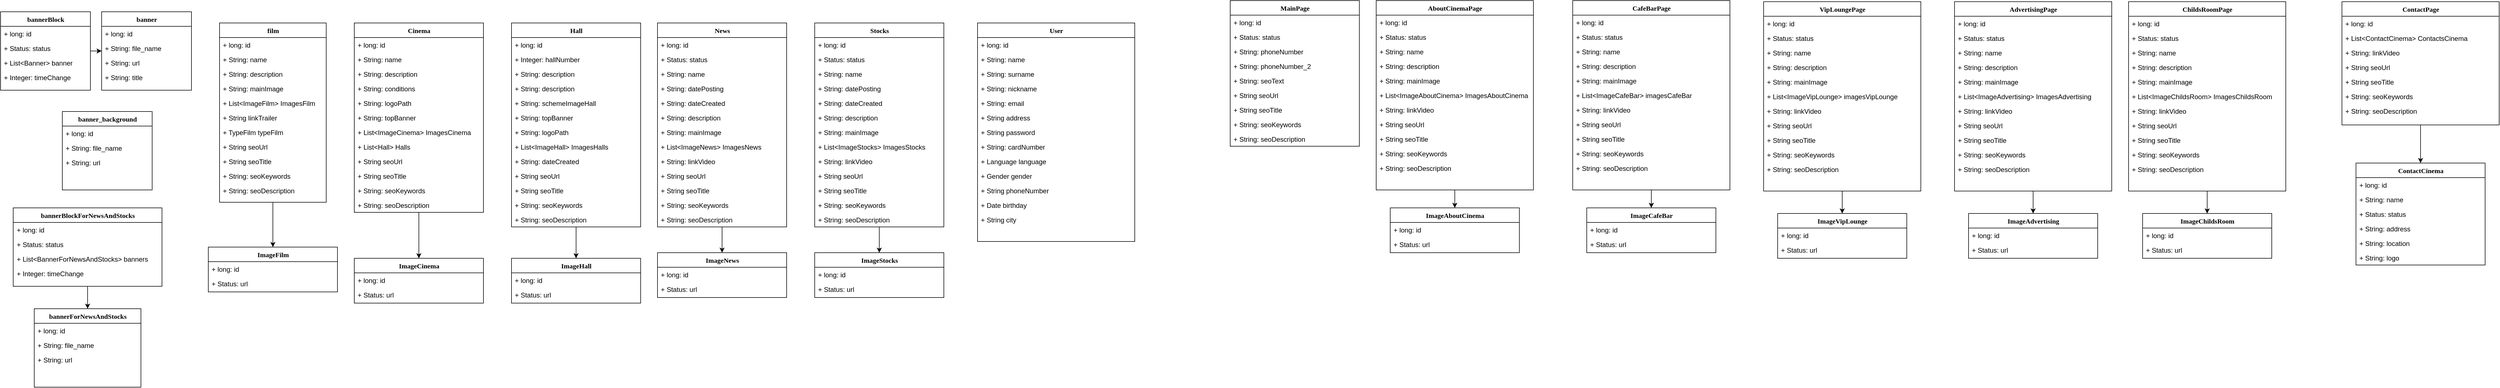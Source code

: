 <mxfile version="21.4.0" type="device">
  <diagram name="Page-1" id="9f46799a-70d6-7492-0946-bef42562c5a5">
    <mxGraphModel dx="508" dy="-235" grid="1" gridSize="10" guides="1" tooltips="1" connect="1" arrows="1" fold="1" page="1" pageScale="1" pageWidth="1100" pageHeight="850" background="none" math="0" shadow="0">
      <root>
        <mxCell id="0" />
        <mxCell id="1" parent="0" />
        <mxCell id="ykN3ln_YGOeKxhTfAXi8-13" value="banner_background" style="swimlane;html=1;fontStyle=1;align=center;verticalAlign=top;childLayout=stackLayout;horizontal=1;startSize=26;horizontalStack=0;resizeParent=1;resizeLast=0;collapsible=1;marginBottom=0;swimlaneFillColor=none;rounded=0;shadow=0;comic=0;labelBackgroundColor=none;strokeWidth=1;fillColor=none;fontFamily=Verdana;fontSize=12" parent="1" vertex="1">
          <mxGeometry x="160" y="1078" width="160" height="140" as="geometry" />
        </mxCell>
        <mxCell id="rs2ouwwENT1pfohDxT9i-27" value="+ long: id" style="text;html=1;strokeColor=none;fillColor=none;align=left;verticalAlign=top;spacingLeft=4;spacingRight=4;whiteSpace=wrap;overflow=hidden;rotatable=0;points=[[0,0.5],[1,0.5]];portConstraint=eastwest;" parent="ykN3ln_YGOeKxhTfAXi8-13" vertex="1">
          <mxGeometry y="26" width="160" height="26" as="geometry" />
        </mxCell>
        <mxCell id="ykN3ln_YGOeKxhTfAXi8-20" value="+ String:&amp;nbsp;file_name" style="text;html=1;strokeColor=none;fillColor=none;align=left;verticalAlign=top;spacingLeft=4;spacingRight=4;whiteSpace=wrap;overflow=hidden;rotatable=0;points=[[0,0.5],[1,0.5]];portConstraint=eastwest;" parent="ykN3ln_YGOeKxhTfAXi8-13" vertex="1">
          <mxGeometry y="52" width="160" height="26" as="geometry" />
        </mxCell>
        <mxCell id="ykN3ln_YGOeKxhTfAXi8-25" value="+ String: url" style="text;html=1;strokeColor=none;fillColor=none;align=left;verticalAlign=top;spacingLeft=4;spacingRight=4;whiteSpace=wrap;overflow=hidden;rotatable=0;points=[[0,0.5],[1,0.5]];portConstraint=eastwest;" parent="ykN3ln_YGOeKxhTfAXi8-13" vertex="1">
          <mxGeometry y="78" width="160" height="26" as="geometry" />
        </mxCell>
        <mxCell id="ykN3ln_YGOeKxhTfAXi8-27" value="banner" style="swimlane;html=1;fontStyle=1;align=center;verticalAlign=top;childLayout=stackLayout;horizontal=1;startSize=26;horizontalStack=0;resizeParent=1;resizeLast=0;collapsible=1;marginBottom=0;swimlaneFillColor=none;rounded=0;shadow=0;comic=0;labelBackgroundColor=none;strokeWidth=1;fillColor=none;fontFamily=Verdana;fontSize=12;strokeColor=default;" parent="1" vertex="1">
          <mxGeometry x="230" y="900" width="160" height="140" as="geometry" />
        </mxCell>
        <mxCell id="rs2ouwwENT1pfohDxT9i-28" value="+ long: id" style="text;html=1;strokeColor=none;fillColor=none;align=left;verticalAlign=top;spacingLeft=4;spacingRight=4;whiteSpace=wrap;overflow=hidden;rotatable=0;points=[[0,0.5],[1,0.5]];portConstraint=eastwest;" parent="ykN3ln_YGOeKxhTfAXi8-27" vertex="1">
          <mxGeometry y="26" width="160" height="26" as="geometry" />
        </mxCell>
        <mxCell id="ykN3ln_YGOeKxhTfAXi8-28" value="+ String:&amp;nbsp;file_name" style="text;html=1;strokeColor=none;fillColor=none;align=left;verticalAlign=top;spacingLeft=4;spacingRight=4;whiteSpace=wrap;overflow=hidden;rotatable=0;points=[[0,0.5],[1,0.5]];portConstraint=eastwest;" parent="ykN3ln_YGOeKxhTfAXi8-27" vertex="1">
          <mxGeometry y="52" width="160" height="26" as="geometry" />
        </mxCell>
        <mxCell id="ykN3ln_YGOeKxhTfAXi8-29" value="+ String: url" style="text;html=1;strokeColor=none;fillColor=none;align=left;verticalAlign=top;spacingLeft=4;spacingRight=4;whiteSpace=wrap;overflow=hidden;rotatable=0;points=[[0,0.5],[1,0.5]];portConstraint=eastwest;" parent="ykN3ln_YGOeKxhTfAXi8-27" vertex="1">
          <mxGeometry y="78" width="160" height="26" as="geometry" />
        </mxCell>
        <mxCell id="ykN3ln_YGOeKxhTfAXi8-30" value="+ String: title" style="text;html=1;strokeColor=none;fillColor=none;align=left;verticalAlign=top;spacingLeft=4;spacingRight=4;whiteSpace=wrap;overflow=hidden;rotatable=0;points=[[0,0.5],[1,0.5]];portConstraint=eastwest;" parent="ykN3ln_YGOeKxhTfAXi8-27" vertex="1">
          <mxGeometry y="104" width="160" height="26" as="geometry" />
        </mxCell>
        <mxCell id="rs2ouwwENT1pfohDxT9i-1" value="bannerForNewsAndStocks" style="swimlane;html=1;fontStyle=1;align=center;verticalAlign=top;childLayout=stackLayout;horizontal=1;startSize=26;horizontalStack=0;resizeParent=1;resizeLast=0;collapsible=1;marginBottom=0;swimlaneFillColor=none;rounded=0;shadow=0;comic=0;labelBackgroundColor=none;strokeWidth=1;fillColor=none;fontFamily=Verdana;fontSize=12;strokeColor=default;" parent="1" vertex="1">
          <mxGeometry x="110" y="1430" width="190" height="140" as="geometry" />
        </mxCell>
        <mxCell id="rs2ouwwENT1pfohDxT9i-26" value="+ long: id" style="text;html=1;strokeColor=none;fillColor=none;align=left;verticalAlign=top;spacingLeft=4;spacingRight=4;whiteSpace=wrap;overflow=hidden;rotatable=0;points=[[0,0.5],[1,0.5]];portConstraint=eastwest;" parent="rs2ouwwENT1pfohDxT9i-1" vertex="1">
          <mxGeometry y="26" width="190" height="26" as="geometry" />
        </mxCell>
        <mxCell id="rs2ouwwENT1pfohDxT9i-2" value="+ String:&amp;nbsp;file_name" style="text;html=1;strokeColor=none;fillColor=none;align=left;verticalAlign=top;spacingLeft=4;spacingRight=4;whiteSpace=wrap;overflow=hidden;rotatable=0;points=[[0,0.5],[1,0.5]];portConstraint=eastwest;" parent="rs2ouwwENT1pfohDxT9i-1" vertex="1">
          <mxGeometry y="52" width="190" height="26" as="geometry" />
        </mxCell>
        <mxCell id="rs2ouwwENT1pfohDxT9i-3" value="+ String: url" style="text;html=1;strokeColor=none;fillColor=none;align=left;verticalAlign=top;spacingLeft=4;spacingRight=4;whiteSpace=wrap;overflow=hidden;rotatable=0;points=[[0,0.5],[1,0.5]];portConstraint=eastwest;" parent="rs2ouwwENT1pfohDxT9i-1" vertex="1">
          <mxGeometry y="78" width="190" height="26" as="geometry" />
        </mxCell>
        <mxCell id="Rir2co4Dero4EbZWc37S-45" style="edgeStyle=orthogonalEdgeStyle;rounded=0;orthogonalLoop=1;jettySize=auto;html=1;" parent="1" source="rs2ouwwENT1pfohDxT9i-9" target="Rir2co4Dero4EbZWc37S-42" edge="1">
          <mxGeometry relative="1" as="geometry" />
        </mxCell>
        <mxCell id="rs2ouwwENT1pfohDxT9i-9" value="film&lt;br&gt;" style="swimlane;html=1;fontStyle=1;align=center;verticalAlign=top;childLayout=stackLayout;horizontal=1;startSize=26;horizontalStack=0;resizeParent=1;resizeLast=0;collapsible=1;marginBottom=0;swimlaneFillColor=none;rounded=0;shadow=0;comic=0;labelBackgroundColor=none;strokeWidth=1;fillColor=none;fontFamily=Verdana;fontSize=12" parent="1" vertex="1">
          <mxGeometry x="440" y="920" width="190" height="320" as="geometry" />
        </mxCell>
        <mxCell id="rs2ouwwENT1pfohDxT9i-10" value="+ long: id" style="text;html=1;strokeColor=none;fillColor=none;align=left;verticalAlign=top;spacingLeft=4;spacingRight=4;whiteSpace=wrap;overflow=hidden;rotatable=0;points=[[0,0.5],[1,0.5]];portConstraint=eastwest;" parent="rs2ouwwENT1pfohDxT9i-9" vertex="1">
          <mxGeometry y="26" width="190" height="26" as="geometry" />
        </mxCell>
        <mxCell id="rs2ouwwENT1pfohDxT9i-11" value="+ String: name" style="text;html=1;strokeColor=none;fillColor=none;align=left;verticalAlign=top;spacingLeft=4;spacingRight=4;whiteSpace=wrap;overflow=hidden;rotatable=0;points=[[0,0.5],[1,0.5]];portConstraint=eastwest;" parent="rs2ouwwENT1pfohDxT9i-9" vertex="1">
          <mxGeometry y="52" width="190" height="26" as="geometry" />
        </mxCell>
        <mxCell id="rs2ouwwENT1pfohDxT9i-12" value="+ String: description" style="text;html=1;strokeColor=none;fillColor=none;align=left;verticalAlign=top;spacingLeft=4;spacingRight=4;whiteSpace=wrap;overflow=hidden;rotatable=0;points=[[0,0.5],[1,0.5]];portConstraint=eastwest;" parent="rs2ouwwENT1pfohDxT9i-9" vertex="1">
          <mxGeometry y="78" width="190" height="26" as="geometry" />
        </mxCell>
        <mxCell id="rs2ouwwENT1pfohDxT9i-19" value="+ String: mainImage" style="text;html=1;strokeColor=none;fillColor=none;align=left;verticalAlign=top;spacingLeft=4;spacingRight=4;whiteSpace=wrap;overflow=hidden;rotatable=0;points=[[0,0.5],[1,0.5]];portConstraint=eastwest;" parent="rs2ouwwENT1pfohDxT9i-9" vertex="1">
          <mxGeometry y="104" width="190" height="26" as="geometry" />
        </mxCell>
        <mxCell id="rs2ouwwENT1pfohDxT9i-13" value="+ List&amp;lt;ImageFilm&amp;gt; ImagesFilm" style="text;html=1;strokeColor=none;fillColor=none;align=left;verticalAlign=top;spacingLeft=4;spacingRight=4;whiteSpace=wrap;overflow=hidden;rotatable=0;points=[[0,0.5],[1,0.5]];portConstraint=eastwest;" parent="rs2ouwwENT1pfohDxT9i-9" vertex="1">
          <mxGeometry y="130" width="190" height="26" as="geometry" />
        </mxCell>
        <mxCell id="rs2ouwwENT1pfohDxT9i-14" value="+ String linkTrailer" style="text;html=1;strokeColor=none;fillColor=none;align=left;verticalAlign=top;spacingLeft=4;spacingRight=4;whiteSpace=wrap;overflow=hidden;rotatable=0;points=[[0,0.5],[1,0.5]];portConstraint=eastwest;" parent="rs2ouwwENT1pfohDxT9i-9" vertex="1">
          <mxGeometry y="156" width="190" height="26" as="geometry" />
        </mxCell>
        <mxCell id="rs2ouwwENT1pfohDxT9i-15" value="+ TypeFilm typeFilm" style="text;html=1;strokeColor=none;fillColor=none;align=left;verticalAlign=top;spacingLeft=4;spacingRight=4;whiteSpace=wrap;overflow=hidden;rotatable=0;points=[[0,0.5],[1,0.5]];portConstraint=eastwest;" parent="rs2ouwwENT1pfohDxT9i-9" vertex="1">
          <mxGeometry y="182" width="190" height="26" as="geometry" />
        </mxCell>
        <mxCell id="rs2ouwwENT1pfohDxT9i-16" value="+ String seoUrl" style="text;html=1;strokeColor=none;fillColor=none;align=left;verticalAlign=top;spacingLeft=4;spacingRight=4;whiteSpace=wrap;overflow=hidden;rotatable=0;points=[[0,0.5],[1,0.5]];portConstraint=eastwest;" parent="rs2ouwwENT1pfohDxT9i-9" vertex="1">
          <mxGeometry y="208" width="190" height="26" as="geometry" />
        </mxCell>
        <mxCell id="rs2ouwwENT1pfohDxT9i-17" value="+ String seoTitle" style="text;html=1;strokeColor=none;fillColor=none;align=left;verticalAlign=top;spacingLeft=4;spacingRight=4;whiteSpace=wrap;overflow=hidden;rotatable=0;points=[[0,0.5],[1,0.5]];portConstraint=eastwest;" parent="rs2ouwwENT1pfohDxT9i-9" vertex="1">
          <mxGeometry y="234" width="190" height="26" as="geometry" />
        </mxCell>
        <mxCell id="rs2ouwwENT1pfohDxT9i-18" value="+ String: seoKeywords" style="text;html=1;strokeColor=none;fillColor=none;align=left;verticalAlign=top;spacingLeft=4;spacingRight=4;whiteSpace=wrap;overflow=hidden;rotatable=0;points=[[0,0.5],[1,0.5]];portConstraint=eastwest;" parent="rs2ouwwENT1pfohDxT9i-9" vertex="1">
          <mxGeometry y="260" width="190" height="26" as="geometry" />
        </mxCell>
        <mxCell id="rs2ouwwENT1pfohDxT9i-29" value="+ String: seoDescription" style="text;html=1;strokeColor=none;fillColor=none;align=left;verticalAlign=top;spacingLeft=4;spacingRight=4;whiteSpace=wrap;overflow=hidden;rotatable=0;points=[[0,0.5],[1,0.5]];portConstraint=eastwest;" parent="rs2ouwwENT1pfohDxT9i-9" vertex="1">
          <mxGeometry y="286" width="190" height="26" as="geometry" />
        </mxCell>
        <mxCell id="Rir2co4Dero4EbZWc37S-41" style="edgeStyle=orthogonalEdgeStyle;rounded=0;orthogonalLoop=1;jettySize=auto;html=1;" parent="1" source="rs2ouwwENT1pfohDxT9i-30" target="Rir2co4Dero4EbZWc37S-38" edge="1">
          <mxGeometry relative="1" as="geometry" />
        </mxCell>
        <mxCell id="rs2ouwwENT1pfohDxT9i-30" value="Cinema" style="swimlane;html=1;fontStyle=1;align=center;verticalAlign=top;childLayout=stackLayout;horizontal=1;startSize=26;horizontalStack=0;resizeParent=1;resizeLast=0;collapsible=1;marginBottom=0;swimlaneFillColor=none;rounded=0;shadow=0;comic=0;labelBackgroundColor=none;strokeWidth=1;fillColor=none;fontFamily=Verdana;fontSize=12" parent="1" vertex="1">
          <mxGeometry x="680" y="920" width="230" height="338" as="geometry" />
        </mxCell>
        <mxCell id="rs2ouwwENT1pfohDxT9i-31" value="+ long: id" style="text;html=1;strokeColor=none;fillColor=none;align=left;verticalAlign=top;spacingLeft=4;spacingRight=4;whiteSpace=wrap;overflow=hidden;rotatable=0;points=[[0,0.5],[1,0.5]];portConstraint=eastwest;" parent="rs2ouwwENT1pfohDxT9i-30" vertex="1">
          <mxGeometry y="26" width="230" height="26" as="geometry" />
        </mxCell>
        <mxCell id="rs2ouwwENT1pfohDxT9i-32" value="+ String: name" style="text;html=1;strokeColor=none;fillColor=none;align=left;verticalAlign=top;spacingLeft=4;spacingRight=4;whiteSpace=wrap;overflow=hidden;rotatable=0;points=[[0,0.5],[1,0.5]];portConstraint=eastwest;" parent="rs2ouwwENT1pfohDxT9i-30" vertex="1">
          <mxGeometry y="52" width="230" height="26" as="geometry" />
        </mxCell>
        <mxCell id="rs2ouwwENT1pfohDxT9i-33" value="+ String: description" style="text;html=1;strokeColor=none;fillColor=none;align=left;verticalAlign=top;spacingLeft=4;spacingRight=4;whiteSpace=wrap;overflow=hidden;rotatable=0;points=[[0,0.5],[1,0.5]];portConstraint=eastwest;" parent="rs2ouwwENT1pfohDxT9i-30" vertex="1">
          <mxGeometry y="78" width="230" height="26" as="geometry" />
        </mxCell>
        <mxCell id="rs2ouwwENT1pfohDxT9i-42" value="+ String:&amp;nbsp;conditions" style="text;html=1;strokeColor=none;fillColor=none;align=left;verticalAlign=top;spacingLeft=4;spacingRight=4;whiteSpace=wrap;overflow=hidden;rotatable=0;points=[[0,0.5],[1,0.5]];portConstraint=eastwest;" parent="rs2ouwwENT1pfohDxT9i-30" vertex="1">
          <mxGeometry y="104" width="230" height="26" as="geometry" />
        </mxCell>
        <mxCell id="rs2ouwwENT1pfohDxT9i-43" value="+ String:&amp;nbsp;logoPath" style="text;html=1;strokeColor=none;fillColor=none;align=left;verticalAlign=top;spacingLeft=4;spacingRight=4;whiteSpace=wrap;overflow=hidden;rotatable=0;points=[[0,0.5],[1,0.5]];portConstraint=eastwest;" parent="rs2ouwwENT1pfohDxT9i-30" vertex="1">
          <mxGeometry y="130" width="230" height="26" as="geometry" />
        </mxCell>
        <mxCell id="rs2ouwwENT1pfohDxT9i-44" value="+ String: topBanner" style="text;html=1;strokeColor=none;fillColor=none;align=left;verticalAlign=top;spacingLeft=4;spacingRight=4;whiteSpace=wrap;overflow=hidden;rotatable=0;points=[[0,0.5],[1,0.5]];portConstraint=eastwest;" parent="rs2ouwwENT1pfohDxT9i-30" vertex="1">
          <mxGeometry y="156" width="230" height="26" as="geometry" />
        </mxCell>
        <mxCell id="rs2ouwwENT1pfohDxT9i-48" value="+ List&amp;lt;ImageCinema&amp;gt; ImagesCinema" style="text;html=1;strokeColor=none;fillColor=none;align=left;verticalAlign=top;spacingLeft=4;spacingRight=4;whiteSpace=wrap;overflow=hidden;rotatable=0;points=[[0,0.5],[1,0.5]];portConstraint=eastwest;" parent="rs2ouwwENT1pfohDxT9i-30" vertex="1">
          <mxGeometry y="182" width="230" height="26" as="geometry" />
        </mxCell>
        <mxCell id="rs2ouwwENT1pfohDxT9i-57" value="+ List&amp;lt;Hall&amp;gt; Halls" style="text;html=1;strokeColor=none;fillColor=none;align=left;verticalAlign=top;spacingLeft=4;spacingRight=4;whiteSpace=wrap;overflow=hidden;rotatable=0;points=[[0,0.5],[1,0.5]];portConstraint=eastwest;" parent="rs2ouwwENT1pfohDxT9i-30" vertex="1">
          <mxGeometry y="208" width="230" height="26" as="geometry" />
        </mxCell>
        <mxCell id="rs2ouwwENT1pfohDxT9i-58" value="+ String seoUrl" style="text;html=1;strokeColor=none;fillColor=none;align=left;verticalAlign=top;spacingLeft=4;spacingRight=4;whiteSpace=wrap;overflow=hidden;rotatable=0;points=[[0,0.5],[1,0.5]];portConstraint=eastwest;" parent="rs2ouwwENT1pfohDxT9i-30" vertex="1">
          <mxGeometry y="234" width="230" height="26" as="geometry" />
        </mxCell>
        <mxCell id="rs2ouwwENT1pfohDxT9i-59" value="+ String seoTitle" style="text;html=1;strokeColor=none;fillColor=none;align=left;verticalAlign=top;spacingLeft=4;spacingRight=4;whiteSpace=wrap;overflow=hidden;rotatable=0;points=[[0,0.5],[1,0.5]];portConstraint=eastwest;" parent="rs2ouwwENT1pfohDxT9i-30" vertex="1">
          <mxGeometry y="260" width="230" height="26" as="geometry" />
        </mxCell>
        <mxCell id="rs2ouwwENT1pfohDxT9i-60" value="+ String: seoKeywords" style="text;html=1;strokeColor=none;fillColor=none;align=left;verticalAlign=top;spacingLeft=4;spacingRight=4;whiteSpace=wrap;overflow=hidden;rotatable=0;points=[[0,0.5],[1,0.5]];portConstraint=eastwest;" parent="rs2ouwwENT1pfohDxT9i-30" vertex="1">
          <mxGeometry y="286" width="230" height="26" as="geometry" />
        </mxCell>
        <mxCell id="rs2ouwwENT1pfohDxT9i-61" value="+ String: seoDescription" style="text;html=1;strokeColor=none;fillColor=none;align=left;verticalAlign=top;spacingLeft=4;spacingRight=4;whiteSpace=wrap;overflow=hidden;rotatable=0;points=[[0,0.5],[1,0.5]];portConstraint=eastwest;" parent="rs2ouwwENT1pfohDxT9i-30" vertex="1">
          <mxGeometry y="312" width="230" height="26" as="geometry" />
        </mxCell>
        <mxCell id="Rir2co4Dero4EbZWc37S-37" style="edgeStyle=orthogonalEdgeStyle;rounded=0;orthogonalLoop=1;jettySize=auto;html=1;entryX=0.5;entryY=0;entryDx=0;entryDy=0;" parent="1" source="rs2ouwwENT1pfohDxT9i-49" target="Rir2co4Dero4EbZWc37S-34" edge="1">
          <mxGeometry relative="1" as="geometry" />
        </mxCell>
        <mxCell id="rs2ouwwENT1pfohDxT9i-49" value="Hall" style="swimlane;html=1;fontStyle=1;align=center;verticalAlign=top;childLayout=stackLayout;horizontal=1;startSize=26;horizontalStack=0;resizeParent=1;resizeLast=0;collapsible=1;marginBottom=0;swimlaneFillColor=none;rounded=0;shadow=0;comic=0;labelBackgroundColor=none;strokeWidth=1;fontFamily=Verdana;fontSize=12;fillColor=none;" parent="1" vertex="1">
          <mxGeometry x="960" y="920" width="230" height="364" as="geometry" />
        </mxCell>
        <mxCell id="rs2ouwwENT1pfohDxT9i-50" value="+ long: id" style="text;html=1;strokeColor=none;fillColor=none;align=left;verticalAlign=top;spacingLeft=4;spacingRight=4;whiteSpace=wrap;overflow=hidden;rotatable=0;points=[[0,0.5],[1,0.5]];portConstraint=eastwest;" parent="rs2ouwwENT1pfohDxT9i-49" vertex="1">
          <mxGeometry y="26" width="230" height="26" as="geometry" />
        </mxCell>
        <mxCell id="rs2ouwwENT1pfohDxT9i-51" value="+ Integer: hallNumber" style="text;html=1;strokeColor=none;fillColor=none;align=left;verticalAlign=top;spacingLeft=4;spacingRight=4;whiteSpace=wrap;overflow=hidden;rotatable=0;points=[[0,0.5],[1,0.5]];portConstraint=eastwest;" parent="rs2ouwwENT1pfohDxT9i-49" vertex="1">
          <mxGeometry y="52" width="230" height="26" as="geometry" />
        </mxCell>
        <mxCell id="rs2ouwwENT1pfohDxT9i-149" value="+ String: description" style="text;html=1;strokeColor=none;fillColor=none;align=left;verticalAlign=top;spacingLeft=4;spacingRight=4;whiteSpace=wrap;overflow=hidden;rotatable=0;points=[[0,0.5],[1,0.5]];portConstraint=eastwest;" parent="rs2ouwwENT1pfohDxT9i-49" vertex="1">
          <mxGeometry y="78" width="230" height="26" as="geometry" />
        </mxCell>
        <mxCell id="rs2ouwwENT1pfohDxT9i-52" value="+ String: description" style="text;html=1;strokeColor=none;fillColor=none;align=left;verticalAlign=top;spacingLeft=4;spacingRight=4;whiteSpace=wrap;overflow=hidden;rotatable=0;points=[[0,0.5],[1,0.5]];portConstraint=eastwest;" parent="rs2ouwwENT1pfohDxT9i-49" vertex="1">
          <mxGeometry y="104" width="230" height="26" as="geometry" />
        </mxCell>
        <mxCell id="rs2ouwwENT1pfohDxT9i-47" value="+ String: schemeImageHall&amp;nbsp;" style="text;html=1;strokeColor=none;fillColor=none;align=left;verticalAlign=top;spacingLeft=4;spacingRight=4;whiteSpace=wrap;overflow=hidden;rotatable=0;points=[[0,0.5],[1,0.5]];portConstraint=eastwest;" parent="rs2ouwwENT1pfohDxT9i-49" vertex="1">
          <mxGeometry y="130" width="230" height="26" as="geometry" />
        </mxCell>
        <mxCell id="rs2ouwwENT1pfohDxT9i-55" value="+ String: topBanner" style="text;html=1;strokeColor=none;fillColor=none;align=left;verticalAlign=top;spacingLeft=4;spacingRight=4;whiteSpace=wrap;overflow=hidden;rotatable=0;points=[[0,0.5],[1,0.5]];portConstraint=eastwest;" parent="rs2ouwwENT1pfohDxT9i-49" vertex="1">
          <mxGeometry y="156" width="230" height="26" as="geometry" />
        </mxCell>
        <mxCell id="rs2ouwwENT1pfohDxT9i-54" value="+ String:&amp;nbsp;logoPath" style="text;html=1;strokeColor=none;fillColor=none;align=left;verticalAlign=top;spacingLeft=4;spacingRight=4;whiteSpace=wrap;overflow=hidden;rotatable=0;points=[[0,0.5],[1,0.5]];portConstraint=eastwest;" parent="rs2ouwwENT1pfohDxT9i-49" vertex="1">
          <mxGeometry y="182" width="230" height="26" as="geometry" />
        </mxCell>
        <mxCell id="rs2ouwwENT1pfohDxT9i-56" value="+ List&amp;lt;ImageHall&amp;gt; ImagesHalls" style="text;html=1;strokeColor=none;fillColor=none;align=left;verticalAlign=top;spacingLeft=4;spacingRight=4;whiteSpace=wrap;overflow=hidden;rotatable=0;points=[[0,0.5],[1,0.5]];portConstraint=eastwest;" parent="rs2ouwwENT1pfohDxT9i-49" vertex="1">
          <mxGeometry y="208" width="230" height="26" as="geometry" />
        </mxCell>
        <mxCell id="rs2ouwwENT1pfohDxT9i-46" value="+ String:&amp;nbsp;dateCreated" style="text;html=1;strokeColor=none;fillColor=none;align=left;verticalAlign=top;spacingLeft=4;spacingRight=4;whiteSpace=wrap;overflow=hidden;rotatable=0;points=[[0,0.5],[1,0.5]];portConstraint=eastwest;" parent="rs2ouwwENT1pfohDxT9i-49" vertex="1">
          <mxGeometry y="234" width="230" height="26" as="geometry" />
        </mxCell>
        <mxCell id="rs2ouwwENT1pfohDxT9i-65" value="+ String seoUrl" style="text;html=1;strokeColor=none;fillColor=none;align=left;verticalAlign=top;spacingLeft=4;spacingRight=4;whiteSpace=wrap;overflow=hidden;rotatable=0;points=[[0,0.5],[1,0.5]];portConstraint=eastwest;" parent="rs2ouwwENT1pfohDxT9i-49" vertex="1">
          <mxGeometry y="260" width="230" height="26" as="geometry" />
        </mxCell>
        <mxCell id="rs2ouwwENT1pfohDxT9i-64" value="+ String seoTitle" style="text;html=1;strokeColor=none;fillColor=none;align=left;verticalAlign=top;spacingLeft=4;spacingRight=4;whiteSpace=wrap;overflow=hidden;rotatable=0;points=[[0,0.5],[1,0.5]];portConstraint=eastwest;" parent="rs2ouwwENT1pfohDxT9i-49" vertex="1">
          <mxGeometry y="286" width="230" height="26" as="geometry" />
        </mxCell>
        <mxCell id="rs2ouwwENT1pfohDxT9i-63" value="+ String: seoKeywords" style="text;html=1;strokeColor=none;fillColor=none;align=left;verticalAlign=top;spacingLeft=4;spacingRight=4;whiteSpace=wrap;overflow=hidden;rotatable=0;points=[[0,0.5],[1,0.5]];portConstraint=eastwest;" parent="rs2ouwwENT1pfohDxT9i-49" vertex="1">
          <mxGeometry y="312" width="230" height="26" as="geometry" />
        </mxCell>
        <mxCell id="rs2ouwwENT1pfohDxT9i-62" value="+ String: seoDescription" style="text;html=1;strokeColor=none;fillColor=none;align=left;verticalAlign=top;spacingLeft=4;spacingRight=4;whiteSpace=wrap;overflow=hidden;rotatable=0;points=[[0,0.5],[1,0.5]];portConstraint=eastwest;" parent="rs2ouwwENT1pfohDxT9i-49" vertex="1">
          <mxGeometry y="338" width="230" height="26" as="geometry" />
        </mxCell>
        <mxCell id="Rir2co4Dero4EbZWc37S-33" style="edgeStyle=orthogonalEdgeStyle;rounded=0;orthogonalLoop=1;jettySize=auto;html=1;" parent="1" source="rs2ouwwENT1pfohDxT9i-66" target="Rir2co4Dero4EbZWc37S-30" edge="1">
          <mxGeometry relative="1" as="geometry" />
        </mxCell>
        <mxCell id="rs2ouwwENT1pfohDxT9i-66" value="News" style="swimlane;html=1;fontStyle=1;align=center;verticalAlign=top;childLayout=stackLayout;horizontal=1;startSize=26;horizontalStack=0;resizeParent=1;resizeLast=0;collapsible=1;marginBottom=0;swimlaneFillColor=none;rounded=0;shadow=0;comic=0;labelBackgroundColor=none;strokeWidth=1;fontFamily=Verdana;fontSize=12;fillColor=none;" parent="1" vertex="1">
          <mxGeometry x="1220" y="920" width="230" height="364" as="geometry" />
        </mxCell>
        <mxCell id="rs2ouwwENT1pfohDxT9i-67" value="+ long: id" style="text;html=1;strokeColor=none;fillColor=none;align=left;verticalAlign=top;spacingLeft=4;spacingRight=4;whiteSpace=wrap;overflow=hidden;rotatable=0;points=[[0,0.5],[1,0.5]];portConstraint=eastwest;" parent="rs2ouwwENT1pfohDxT9i-66" vertex="1">
          <mxGeometry y="26" width="230" height="26" as="geometry" />
        </mxCell>
        <mxCell id="rs2ouwwENT1pfohDxT9i-108" value="+ Status: status" style="text;html=1;strokeColor=none;fillColor=none;align=left;verticalAlign=top;spacingLeft=4;spacingRight=4;whiteSpace=wrap;overflow=hidden;rotatable=0;points=[[0,0.5],[1,0.5]];portConstraint=eastwest;" parent="rs2ouwwENT1pfohDxT9i-66" vertex="1">
          <mxGeometry y="52" width="230" height="26" as="geometry" />
        </mxCell>
        <mxCell id="rs2ouwwENT1pfohDxT9i-92" value="+ String: name" style="text;html=1;strokeColor=none;fillColor=none;align=left;verticalAlign=top;spacingLeft=4;spacingRight=4;whiteSpace=wrap;overflow=hidden;rotatable=0;points=[[0,0.5],[1,0.5]];portConstraint=eastwest;" parent="rs2ouwwENT1pfohDxT9i-66" vertex="1">
          <mxGeometry y="78" width="230" height="26" as="geometry" />
        </mxCell>
        <mxCell id="rs2ouwwENT1pfohDxT9i-93" value="+ String: datePosting" style="text;html=1;strokeColor=none;fillColor=none;align=left;verticalAlign=top;spacingLeft=4;spacingRight=4;whiteSpace=wrap;overflow=hidden;rotatable=0;points=[[0,0.5],[1,0.5]];portConstraint=eastwest;" parent="rs2ouwwENT1pfohDxT9i-66" vertex="1">
          <mxGeometry y="104" width="230" height="26" as="geometry" />
        </mxCell>
        <mxCell id="rs2ouwwENT1pfohDxT9i-148" value="+ String: dateCreated" style="text;html=1;strokeColor=none;fillColor=none;align=left;verticalAlign=top;spacingLeft=4;spacingRight=4;whiteSpace=wrap;overflow=hidden;rotatable=0;points=[[0,0.5],[1,0.5]];portConstraint=eastwest;" parent="rs2ouwwENT1pfohDxT9i-66" vertex="1">
          <mxGeometry y="130" width="230" height="26" as="geometry" />
        </mxCell>
        <mxCell id="rs2ouwwENT1pfohDxT9i-69" value="+ String: description" style="text;html=1;strokeColor=none;fillColor=none;align=left;verticalAlign=top;spacingLeft=4;spacingRight=4;whiteSpace=wrap;overflow=hidden;rotatable=0;points=[[0,0.5],[1,0.5]];portConstraint=eastwest;" parent="rs2ouwwENT1pfohDxT9i-66" vertex="1">
          <mxGeometry y="156" width="230" height="26" as="geometry" />
        </mxCell>
        <mxCell id="rs2ouwwENT1pfohDxT9i-94" value="+ String: mainImage" style="text;html=1;strokeColor=none;fillColor=none;align=left;verticalAlign=top;spacingLeft=4;spacingRight=4;whiteSpace=wrap;overflow=hidden;rotatable=0;points=[[0,0.5],[1,0.5]];portConstraint=eastwest;" parent="rs2ouwwENT1pfohDxT9i-66" vertex="1">
          <mxGeometry y="182" width="230" height="26" as="geometry" />
        </mxCell>
        <mxCell id="rs2ouwwENT1pfohDxT9i-73" value="+ List&amp;lt;ImageNews&amp;gt; ImagesNews" style="text;html=1;strokeColor=none;fillColor=none;align=left;verticalAlign=top;spacingLeft=4;spacingRight=4;whiteSpace=wrap;overflow=hidden;rotatable=0;points=[[0,0.5],[1,0.5]];portConstraint=eastwest;" parent="rs2ouwwENT1pfohDxT9i-66" vertex="1">
          <mxGeometry y="208" width="230" height="26" as="geometry" />
        </mxCell>
        <mxCell id="rs2ouwwENT1pfohDxT9i-72" value="+ String: linkVideo" style="text;html=1;strokeColor=none;fillColor=none;align=left;verticalAlign=top;spacingLeft=4;spacingRight=4;whiteSpace=wrap;overflow=hidden;rotatable=0;points=[[0,0.5],[1,0.5]];portConstraint=eastwest;" parent="rs2ouwwENT1pfohDxT9i-66" vertex="1">
          <mxGeometry y="234" width="230" height="26" as="geometry" />
        </mxCell>
        <mxCell id="rs2ouwwENT1pfohDxT9i-75" value="+ String seoUrl" style="text;html=1;strokeColor=none;fillColor=none;align=left;verticalAlign=top;spacingLeft=4;spacingRight=4;whiteSpace=wrap;overflow=hidden;rotatable=0;points=[[0,0.5],[1,0.5]];portConstraint=eastwest;" parent="rs2ouwwENT1pfohDxT9i-66" vertex="1">
          <mxGeometry y="260" width="230" height="26" as="geometry" />
        </mxCell>
        <mxCell id="rs2ouwwENT1pfohDxT9i-76" value="+ String seoTitle" style="text;html=1;strokeColor=none;fillColor=none;align=left;verticalAlign=top;spacingLeft=4;spacingRight=4;whiteSpace=wrap;overflow=hidden;rotatable=0;points=[[0,0.5],[1,0.5]];portConstraint=eastwest;" parent="rs2ouwwENT1pfohDxT9i-66" vertex="1">
          <mxGeometry y="286" width="230" height="26" as="geometry" />
        </mxCell>
        <mxCell id="rs2ouwwENT1pfohDxT9i-77" value="+ String: seoKeywords" style="text;html=1;strokeColor=none;fillColor=none;align=left;verticalAlign=top;spacingLeft=4;spacingRight=4;whiteSpace=wrap;overflow=hidden;rotatable=0;points=[[0,0.5],[1,0.5]];portConstraint=eastwest;" parent="rs2ouwwENT1pfohDxT9i-66" vertex="1">
          <mxGeometry y="312" width="230" height="26" as="geometry" />
        </mxCell>
        <mxCell id="rs2ouwwENT1pfohDxT9i-78" value="+ String: seoDescription" style="text;html=1;strokeColor=none;fillColor=none;align=left;verticalAlign=top;spacingLeft=4;spacingRight=4;whiteSpace=wrap;overflow=hidden;rotatable=0;points=[[0,0.5],[1,0.5]];portConstraint=eastwest;" parent="rs2ouwwENT1pfohDxT9i-66" vertex="1">
          <mxGeometry y="338" width="230" height="26" as="geometry" />
        </mxCell>
        <mxCell id="Rir2co4Dero4EbZWc37S-29" style="edgeStyle=orthogonalEdgeStyle;rounded=0;orthogonalLoop=1;jettySize=auto;html=1;" parent="1" source="rs2ouwwENT1pfohDxT9i-95" target="Rir2co4Dero4EbZWc37S-26" edge="1">
          <mxGeometry relative="1" as="geometry" />
        </mxCell>
        <mxCell id="rs2ouwwENT1pfohDxT9i-95" value="Stocks" style="swimlane;html=1;fontStyle=1;align=center;verticalAlign=top;childLayout=stackLayout;horizontal=1;startSize=26;horizontalStack=0;resizeParent=1;resizeLast=0;collapsible=1;marginBottom=0;swimlaneFillColor=none;rounded=0;shadow=0;comic=0;labelBackgroundColor=none;strokeWidth=1;fontFamily=Verdana;fontSize=12;fillColor=none;" parent="1" vertex="1">
          <mxGeometry x="1500" y="920" width="230" height="364" as="geometry" />
        </mxCell>
        <mxCell id="rs2ouwwENT1pfohDxT9i-96" value="+ long: id" style="text;html=1;strokeColor=none;fillColor=none;align=left;verticalAlign=top;spacingLeft=4;spacingRight=4;whiteSpace=wrap;overflow=hidden;rotatable=0;points=[[0,0.5],[1,0.5]];portConstraint=eastwest;" parent="rs2ouwwENT1pfohDxT9i-95" vertex="1">
          <mxGeometry y="26" width="230" height="26" as="geometry" />
        </mxCell>
        <mxCell id="rs2ouwwENT1pfohDxT9i-107" value="+ Status: status" style="text;html=1;strokeColor=none;fillColor=none;align=left;verticalAlign=top;spacingLeft=4;spacingRight=4;whiteSpace=wrap;overflow=hidden;rotatable=0;points=[[0,0.5],[1,0.5]];portConstraint=eastwest;" parent="rs2ouwwENT1pfohDxT9i-95" vertex="1">
          <mxGeometry y="52" width="230" height="26" as="geometry" />
        </mxCell>
        <mxCell id="rs2ouwwENT1pfohDxT9i-97" value="+ String: name" style="text;html=1;strokeColor=none;fillColor=none;align=left;verticalAlign=top;spacingLeft=4;spacingRight=4;whiteSpace=wrap;overflow=hidden;rotatable=0;points=[[0,0.5],[1,0.5]];portConstraint=eastwest;" parent="rs2ouwwENT1pfohDxT9i-95" vertex="1">
          <mxGeometry y="78" width="230" height="26" as="geometry" />
        </mxCell>
        <mxCell id="rs2ouwwENT1pfohDxT9i-98" value="+ String: datePosting" style="text;html=1;strokeColor=none;fillColor=none;align=left;verticalAlign=top;spacingLeft=4;spacingRight=4;whiteSpace=wrap;overflow=hidden;rotatable=0;points=[[0,0.5],[1,0.5]];portConstraint=eastwest;" parent="rs2ouwwENT1pfohDxT9i-95" vertex="1">
          <mxGeometry y="104" width="230" height="26" as="geometry" />
        </mxCell>
        <mxCell id="rs2ouwwENT1pfohDxT9i-147" value="+ String: dateCreated" style="text;html=1;strokeColor=none;fillColor=none;align=left;verticalAlign=top;spacingLeft=4;spacingRight=4;whiteSpace=wrap;overflow=hidden;rotatable=0;points=[[0,0.5],[1,0.5]];portConstraint=eastwest;" parent="rs2ouwwENT1pfohDxT9i-95" vertex="1">
          <mxGeometry y="130" width="230" height="26" as="geometry" />
        </mxCell>
        <mxCell id="rs2ouwwENT1pfohDxT9i-99" value="+ String: description" style="text;html=1;strokeColor=none;fillColor=none;align=left;verticalAlign=top;spacingLeft=4;spacingRight=4;whiteSpace=wrap;overflow=hidden;rotatable=0;points=[[0,0.5],[1,0.5]];portConstraint=eastwest;" parent="rs2ouwwENT1pfohDxT9i-95" vertex="1">
          <mxGeometry y="156" width="230" height="26" as="geometry" />
        </mxCell>
        <mxCell id="rs2ouwwENT1pfohDxT9i-100" value="+ String: mainImage" style="text;html=1;strokeColor=none;fillColor=none;align=left;verticalAlign=top;spacingLeft=4;spacingRight=4;whiteSpace=wrap;overflow=hidden;rotatable=0;points=[[0,0.5],[1,0.5]];portConstraint=eastwest;" parent="rs2ouwwENT1pfohDxT9i-95" vertex="1">
          <mxGeometry y="182" width="230" height="26" as="geometry" />
        </mxCell>
        <mxCell id="rs2ouwwENT1pfohDxT9i-101" value="+ List&amp;lt;ImageStocks&amp;gt; ImagesStocks" style="text;html=1;strokeColor=none;fillColor=none;align=left;verticalAlign=top;spacingLeft=4;spacingRight=4;whiteSpace=wrap;overflow=hidden;rotatable=0;points=[[0,0.5],[1,0.5]];portConstraint=eastwest;" parent="rs2ouwwENT1pfohDxT9i-95" vertex="1">
          <mxGeometry y="208" width="230" height="26" as="geometry" />
        </mxCell>
        <mxCell id="rs2ouwwENT1pfohDxT9i-102" value="+ String: linkVideo" style="text;html=1;strokeColor=none;fillColor=none;align=left;verticalAlign=top;spacingLeft=4;spacingRight=4;whiteSpace=wrap;overflow=hidden;rotatable=0;points=[[0,0.5],[1,0.5]];portConstraint=eastwest;" parent="rs2ouwwENT1pfohDxT9i-95" vertex="1">
          <mxGeometry y="234" width="230" height="26" as="geometry" />
        </mxCell>
        <mxCell id="rs2ouwwENT1pfohDxT9i-103" value="+ String seoUrl" style="text;html=1;strokeColor=none;fillColor=none;align=left;verticalAlign=top;spacingLeft=4;spacingRight=4;whiteSpace=wrap;overflow=hidden;rotatable=0;points=[[0,0.5],[1,0.5]];portConstraint=eastwest;" parent="rs2ouwwENT1pfohDxT9i-95" vertex="1">
          <mxGeometry y="260" width="230" height="26" as="geometry" />
        </mxCell>
        <mxCell id="rs2ouwwENT1pfohDxT9i-104" value="+ String seoTitle" style="text;html=1;strokeColor=none;fillColor=none;align=left;verticalAlign=top;spacingLeft=4;spacingRight=4;whiteSpace=wrap;overflow=hidden;rotatable=0;points=[[0,0.5],[1,0.5]];portConstraint=eastwest;" parent="rs2ouwwENT1pfohDxT9i-95" vertex="1">
          <mxGeometry y="286" width="230" height="26" as="geometry" />
        </mxCell>
        <mxCell id="rs2ouwwENT1pfohDxT9i-105" value="+ String: seoKeywords" style="text;html=1;strokeColor=none;fillColor=none;align=left;verticalAlign=top;spacingLeft=4;spacingRight=4;whiteSpace=wrap;overflow=hidden;rotatable=0;points=[[0,0.5],[1,0.5]];portConstraint=eastwest;" parent="rs2ouwwENT1pfohDxT9i-95" vertex="1">
          <mxGeometry y="312" width="230" height="26" as="geometry" />
        </mxCell>
        <mxCell id="rs2ouwwENT1pfohDxT9i-106" value="+ String: seoDescription" style="text;html=1;strokeColor=none;fillColor=none;align=left;verticalAlign=top;spacingLeft=4;spacingRight=4;whiteSpace=wrap;overflow=hidden;rotatable=0;points=[[0,0.5],[1,0.5]];portConstraint=eastwest;" parent="rs2ouwwENT1pfohDxT9i-95" vertex="1">
          <mxGeometry y="338" width="230" height="26" as="geometry" />
        </mxCell>
        <mxCell id="rs2ouwwENT1pfohDxT9i-109" value="MainPage" style="swimlane;html=1;fontStyle=1;align=center;verticalAlign=top;childLayout=stackLayout;horizontal=1;startSize=26;horizontalStack=0;resizeParent=1;resizeLast=0;collapsible=1;marginBottom=0;swimlaneFillColor=none;rounded=0;shadow=0;comic=0;labelBackgroundColor=none;strokeWidth=1;fontFamily=Verdana;fontSize=12;fillColor=none;" parent="1" vertex="1">
          <mxGeometry x="2240" y="880" width="230" height="260" as="geometry" />
        </mxCell>
        <mxCell id="rs2ouwwENT1pfohDxT9i-110" value="+ long: id" style="text;html=1;strokeColor=none;fillColor=none;align=left;verticalAlign=top;spacingLeft=4;spacingRight=4;whiteSpace=wrap;overflow=hidden;rotatable=0;points=[[0,0.5],[1,0.5]];portConstraint=eastwest;" parent="rs2ouwwENT1pfohDxT9i-109" vertex="1">
          <mxGeometry y="26" width="230" height="26" as="geometry" />
        </mxCell>
        <mxCell id="rs2ouwwENT1pfohDxT9i-123" value="+ Status: status" style="text;html=1;strokeColor=none;fillColor=none;align=left;verticalAlign=top;spacingLeft=4;spacingRight=4;whiteSpace=wrap;overflow=hidden;rotatable=0;points=[[0,0.5],[1,0.5]];portConstraint=eastwest;" parent="rs2ouwwENT1pfohDxT9i-109" vertex="1">
          <mxGeometry y="52" width="230" height="26" as="geometry" />
        </mxCell>
        <mxCell id="rs2ouwwENT1pfohDxT9i-112" value="+ String: phoneNumber" style="text;html=1;strokeColor=none;fillColor=none;align=left;verticalAlign=top;spacingLeft=4;spacingRight=4;whiteSpace=wrap;overflow=hidden;rotatable=0;points=[[0,0.5],[1,0.5]];portConstraint=eastwest;" parent="rs2ouwwENT1pfohDxT9i-109" vertex="1">
          <mxGeometry y="78" width="230" height="26" as="geometry" />
        </mxCell>
        <mxCell id="rs2ouwwENT1pfohDxT9i-122" value="+ String: phoneNumber_2" style="text;html=1;strokeColor=none;fillColor=none;align=left;verticalAlign=top;spacingLeft=4;spacingRight=4;whiteSpace=wrap;overflow=hidden;rotatable=0;points=[[0,0.5],[1,0.5]];portConstraint=eastwest;" parent="rs2ouwwENT1pfohDxT9i-109" vertex="1">
          <mxGeometry y="104" width="230" height="26" as="geometry" />
        </mxCell>
        <mxCell id="rs2ouwwENT1pfohDxT9i-117" value="+ String: seoText" style="text;html=1;strokeColor=none;fillColor=none;align=left;verticalAlign=top;spacingLeft=4;spacingRight=4;whiteSpace=wrap;overflow=hidden;rotatable=0;points=[[0,0.5],[1,0.5]];portConstraint=eastwest;" parent="rs2ouwwENT1pfohDxT9i-109" vertex="1">
          <mxGeometry y="130" width="230" height="26" as="geometry" />
        </mxCell>
        <mxCell id="rs2ouwwENT1pfohDxT9i-118" value="+ String seoUrl" style="text;html=1;strokeColor=none;fillColor=none;align=left;verticalAlign=top;spacingLeft=4;spacingRight=4;whiteSpace=wrap;overflow=hidden;rotatable=0;points=[[0,0.5],[1,0.5]];portConstraint=eastwest;" parent="rs2ouwwENT1pfohDxT9i-109" vertex="1">
          <mxGeometry y="156" width="230" height="26" as="geometry" />
        </mxCell>
        <mxCell id="rs2ouwwENT1pfohDxT9i-119" value="+ String seoTitle" style="text;html=1;strokeColor=none;fillColor=none;align=left;verticalAlign=top;spacingLeft=4;spacingRight=4;whiteSpace=wrap;overflow=hidden;rotatable=0;points=[[0,0.5],[1,0.5]];portConstraint=eastwest;" parent="rs2ouwwENT1pfohDxT9i-109" vertex="1">
          <mxGeometry y="182" width="230" height="26" as="geometry" />
        </mxCell>
        <mxCell id="rs2ouwwENT1pfohDxT9i-120" value="+ String: seoKeywords" style="text;html=1;strokeColor=none;fillColor=none;align=left;verticalAlign=top;spacingLeft=4;spacingRight=4;whiteSpace=wrap;overflow=hidden;rotatable=0;points=[[0,0.5],[1,0.5]];portConstraint=eastwest;" parent="rs2ouwwENT1pfohDxT9i-109" vertex="1">
          <mxGeometry y="208" width="230" height="26" as="geometry" />
        </mxCell>
        <mxCell id="rs2ouwwENT1pfohDxT9i-121" value="+ String: seoDescription" style="text;html=1;strokeColor=none;fillColor=none;align=left;verticalAlign=top;spacingLeft=4;spacingRight=4;whiteSpace=wrap;overflow=hidden;rotatable=0;points=[[0,0.5],[1,0.5]];portConstraint=eastwest;" parent="rs2ouwwENT1pfohDxT9i-109" vertex="1">
          <mxGeometry y="234" width="230" height="26" as="geometry" />
        </mxCell>
        <mxCell id="rs2ouwwENT1pfohDxT9i-265" style="edgeStyle=orthogonalEdgeStyle;rounded=0;orthogonalLoop=1;jettySize=auto;html=1;" parent="1" source="rs2ouwwENT1pfohDxT9i-134" target="rs2ouwwENT1pfohDxT9i-255" edge="1">
          <mxGeometry relative="1" as="geometry" />
        </mxCell>
        <mxCell id="rs2ouwwENT1pfohDxT9i-134" value="AboutCinemaPage" style="swimlane;html=1;fontStyle=1;align=center;verticalAlign=top;childLayout=stackLayout;horizontal=1;startSize=26;horizontalStack=0;resizeParent=1;resizeLast=0;collapsible=1;marginBottom=0;swimlaneFillColor=none;rounded=0;shadow=0;comic=0;labelBackgroundColor=none;strokeWidth=1;fontFamily=Verdana;fontSize=12;fillColor=none;" parent="1" vertex="1">
          <mxGeometry x="2500" y="880" width="280" height="338" as="geometry" />
        </mxCell>
        <mxCell id="rs2ouwwENT1pfohDxT9i-135" value="+ long: id" style="text;html=1;strokeColor=none;fillColor=none;align=left;verticalAlign=top;spacingLeft=4;spacingRight=4;whiteSpace=wrap;overflow=hidden;rotatable=0;points=[[0,0.5],[1,0.5]];portConstraint=eastwest;" parent="rs2ouwwENT1pfohDxT9i-134" vertex="1">
          <mxGeometry y="26" width="280" height="26" as="geometry" />
        </mxCell>
        <mxCell id="rs2ouwwENT1pfohDxT9i-136" value="+ Status: status" style="text;html=1;strokeColor=none;fillColor=none;align=left;verticalAlign=top;spacingLeft=4;spacingRight=4;whiteSpace=wrap;overflow=hidden;rotatable=0;points=[[0,0.5],[1,0.5]];portConstraint=eastwest;" parent="rs2ouwwENT1pfohDxT9i-134" vertex="1">
          <mxGeometry y="52" width="280" height="26" as="geometry" />
        </mxCell>
        <mxCell id="rs2ouwwENT1pfohDxT9i-137" value="+ String: name" style="text;html=1;strokeColor=none;fillColor=none;align=left;verticalAlign=top;spacingLeft=4;spacingRight=4;whiteSpace=wrap;overflow=hidden;rotatable=0;points=[[0,0.5],[1,0.5]];portConstraint=eastwest;" parent="rs2ouwwENT1pfohDxT9i-134" vertex="1">
          <mxGeometry y="78" width="280" height="26" as="geometry" />
        </mxCell>
        <mxCell id="rs2ouwwENT1pfohDxT9i-139" value="+ String: description" style="text;html=1;strokeColor=none;fillColor=none;align=left;verticalAlign=top;spacingLeft=4;spacingRight=4;whiteSpace=wrap;overflow=hidden;rotatable=0;points=[[0,0.5],[1,0.5]];portConstraint=eastwest;" parent="rs2ouwwENT1pfohDxT9i-134" vertex="1">
          <mxGeometry y="104" width="280" height="26" as="geometry" />
        </mxCell>
        <mxCell id="rs2ouwwENT1pfohDxT9i-140" value="+ String: mainImage" style="text;html=1;strokeColor=none;fillColor=none;align=left;verticalAlign=top;spacingLeft=4;spacingRight=4;whiteSpace=wrap;overflow=hidden;rotatable=0;points=[[0,0.5],[1,0.5]];portConstraint=eastwest;" parent="rs2ouwwENT1pfohDxT9i-134" vertex="1">
          <mxGeometry y="130" width="280" height="26" as="geometry" />
        </mxCell>
        <mxCell id="rs2ouwwENT1pfohDxT9i-141" value="+ List&amp;lt;ImageAboutCinema&amp;gt; ImagesAboutCinema" style="text;html=1;strokeColor=none;fillColor=none;align=left;verticalAlign=top;spacingLeft=4;spacingRight=4;whiteSpace=wrap;overflow=hidden;rotatable=0;points=[[0,0.5],[1,0.5]];portConstraint=eastwest;" parent="rs2ouwwENT1pfohDxT9i-134" vertex="1">
          <mxGeometry y="156" width="280" height="26" as="geometry" />
        </mxCell>
        <mxCell id="rs2ouwwENT1pfohDxT9i-142" value="+ String: linkVideo" style="text;html=1;strokeColor=none;fillColor=none;align=left;verticalAlign=top;spacingLeft=4;spacingRight=4;whiteSpace=wrap;overflow=hidden;rotatable=0;points=[[0,0.5],[1,0.5]];portConstraint=eastwest;" parent="rs2ouwwENT1pfohDxT9i-134" vertex="1">
          <mxGeometry y="182" width="280" height="26" as="geometry" />
        </mxCell>
        <mxCell id="rs2ouwwENT1pfohDxT9i-143" value="+ String seoUrl" style="text;html=1;strokeColor=none;fillColor=none;align=left;verticalAlign=top;spacingLeft=4;spacingRight=4;whiteSpace=wrap;overflow=hidden;rotatable=0;points=[[0,0.5],[1,0.5]];portConstraint=eastwest;" parent="rs2ouwwENT1pfohDxT9i-134" vertex="1">
          <mxGeometry y="208" width="280" height="26" as="geometry" />
        </mxCell>
        <mxCell id="rs2ouwwENT1pfohDxT9i-144" value="+ String seoTitle" style="text;html=1;strokeColor=none;fillColor=none;align=left;verticalAlign=top;spacingLeft=4;spacingRight=4;whiteSpace=wrap;overflow=hidden;rotatable=0;points=[[0,0.5],[1,0.5]];portConstraint=eastwest;" parent="rs2ouwwENT1pfohDxT9i-134" vertex="1">
          <mxGeometry y="234" width="280" height="26" as="geometry" />
        </mxCell>
        <mxCell id="rs2ouwwENT1pfohDxT9i-145" value="+ String: seoKeywords" style="text;html=1;strokeColor=none;fillColor=none;align=left;verticalAlign=top;spacingLeft=4;spacingRight=4;whiteSpace=wrap;overflow=hidden;rotatable=0;points=[[0,0.5],[1,0.5]];portConstraint=eastwest;" parent="rs2ouwwENT1pfohDxT9i-134" vertex="1">
          <mxGeometry y="260" width="280" height="26" as="geometry" />
        </mxCell>
        <mxCell id="rs2ouwwENT1pfohDxT9i-146" value="+ String: seoDescription" style="text;html=1;strokeColor=none;fillColor=none;align=left;verticalAlign=top;spacingLeft=4;spacingRight=4;whiteSpace=wrap;overflow=hidden;rotatable=0;points=[[0,0.5],[1,0.5]];portConstraint=eastwest;" parent="rs2ouwwENT1pfohDxT9i-134" vertex="1">
          <mxGeometry y="286" width="280" height="26" as="geometry" />
        </mxCell>
        <mxCell id="Rir2co4Dero4EbZWc37S-1" style="edgeStyle=orthogonalEdgeStyle;rounded=0;orthogonalLoop=1;jettySize=auto;html=1;entryX=0.5;entryY=0;entryDx=0;entryDy=0;" parent="1" source="rs2ouwwENT1pfohDxT9i-150" target="rs2ouwwENT1pfohDxT9i-266" edge="1">
          <mxGeometry relative="1" as="geometry" />
        </mxCell>
        <mxCell id="rs2ouwwENT1pfohDxT9i-150" value="CafeBarPage" style="swimlane;html=1;fontStyle=1;align=center;verticalAlign=top;childLayout=stackLayout;horizontal=1;startSize=26;horizontalStack=0;resizeParent=1;resizeLast=0;collapsible=1;marginBottom=0;swimlaneFillColor=none;rounded=0;shadow=0;comic=0;labelBackgroundColor=none;strokeWidth=1;fontFamily=Verdana;fontSize=12;fillColor=none;" parent="1" vertex="1">
          <mxGeometry x="2850" y="880" width="280" height="338" as="geometry" />
        </mxCell>
        <mxCell id="rs2ouwwENT1pfohDxT9i-151" value="+ long: id" style="text;html=1;strokeColor=none;fillColor=none;align=left;verticalAlign=top;spacingLeft=4;spacingRight=4;whiteSpace=wrap;overflow=hidden;rotatable=0;points=[[0,0.5],[1,0.5]];portConstraint=eastwest;" parent="rs2ouwwENT1pfohDxT9i-150" vertex="1">
          <mxGeometry y="26" width="280" height="26" as="geometry" />
        </mxCell>
        <mxCell id="rs2ouwwENT1pfohDxT9i-152" value="+ Status: status" style="text;html=1;strokeColor=none;fillColor=none;align=left;verticalAlign=top;spacingLeft=4;spacingRight=4;whiteSpace=wrap;overflow=hidden;rotatable=0;points=[[0,0.5],[1,0.5]];portConstraint=eastwest;" parent="rs2ouwwENT1pfohDxT9i-150" vertex="1">
          <mxGeometry y="52" width="280" height="26" as="geometry" />
        </mxCell>
        <mxCell id="rs2ouwwENT1pfohDxT9i-153" value="+ String: name" style="text;html=1;strokeColor=none;fillColor=none;align=left;verticalAlign=top;spacingLeft=4;spacingRight=4;whiteSpace=wrap;overflow=hidden;rotatable=0;points=[[0,0.5],[1,0.5]];portConstraint=eastwest;" parent="rs2ouwwENT1pfohDxT9i-150" vertex="1">
          <mxGeometry y="78" width="280" height="26" as="geometry" />
        </mxCell>
        <mxCell id="rs2ouwwENT1pfohDxT9i-154" value="+ String: description" style="text;html=1;strokeColor=none;fillColor=none;align=left;verticalAlign=top;spacingLeft=4;spacingRight=4;whiteSpace=wrap;overflow=hidden;rotatable=0;points=[[0,0.5],[1,0.5]];portConstraint=eastwest;" parent="rs2ouwwENT1pfohDxT9i-150" vertex="1">
          <mxGeometry y="104" width="280" height="26" as="geometry" />
        </mxCell>
        <mxCell id="rs2ouwwENT1pfohDxT9i-155" value="+ String: mainImage" style="text;html=1;strokeColor=none;fillColor=none;align=left;verticalAlign=top;spacingLeft=4;spacingRight=4;whiteSpace=wrap;overflow=hidden;rotatable=0;points=[[0,0.5],[1,0.5]];portConstraint=eastwest;" parent="rs2ouwwENT1pfohDxT9i-150" vertex="1">
          <mxGeometry y="130" width="280" height="26" as="geometry" />
        </mxCell>
        <mxCell id="rs2ouwwENT1pfohDxT9i-156" value="+ List&amp;lt;ImageCafeBar&amp;gt; imagesCafeBar" style="text;html=1;strokeColor=none;fillColor=none;align=left;verticalAlign=top;spacingLeft=4;spacingRight=4;whiteSpace=wrap;overflow=hidden;rotatable=0;points=[[0,0.5],[1,0.5]];portConstraint=eastwest;" parent="rs2ouwwENT1pfohDxT9i-150" vertex="1">
          <mxGeometry y="156" width="280" height="26" as="geometry" />
        </mxCell>
        <mxCell id="rs2ouwwENT1pfohDxT9i-157" value="+ String: linkVideo" style="text;html=1;strokeColor=none;fillColor=none;align=left;verticalAlign=top;spacingLeft=4;spacingRight=4;whiteSpace=wrap;overflow=hidden;rotatable=0;points=[[0,0.5],[1,0.5]];portConstraint=eastwest;" parent="rs2ouwwENT1pfohDxT9i-150" vertex="1">
          <mxGeometry y="182" width="280" height="26" as="geometry" />
        </mxCell>
        <mxCell id="rs2ouwwENT1pfohDxT9i-158" value="+ String seoUrl" style="text;html=1;strokeColor=none;fillColor=none;align=left;verticalAlign=top;spacingLeft=4;spacingRight=4;whiteSpace=wrap;overflow=hidden;rotatable=0;points=[[0,0.5],[1,0.5]];portConstraint=eastwest;" parent="rs2ouwwENT1pfohDxT9i-150" vertex="1">
          <mxGeometry y="208" width="280" height="26" as="geometry" />
        </mxCell>
        <mxCell id="rs2ouwwENT1pfohDxT9i-159" value="+ String seoTitle" style="text;html=1;strokeColor=none;fillColor=none;align=left;verticalAlign=top;spacingLeft=4;spacingRight=4;whiteSpace=wrap;overflow=hidden;rotatable=0;points=[[0,0.5],[1,0.5]];portConstraint=eastwest;" parent="rs2ouwwENT1pfohDxT9i-150" vertex="1">
          <mxGeometry y="234" width="280" height="26" as="geometry" />
        </mxCell>
        <mxCell id="rs2ouwwENT1pfohDxT9i-160" value="+ String: seoKeywords" style="text;html=1;strokeColor=none;fillColor=none;align=left;verticalAlign=top;spacingLeft=4;spacingRight=4;whiteSpace=wrap;overflow=hidden;rotatable=0;points=[[0,0.5],[1,0.5]];portConstraint=eastwest;" parent="rs2ouwwENT1pfohDxT9i-150" vertex="1">
          <mxGeometry y="260" width="280" height="26" as="geometry" />
        </mxCell>
        <mxCell id="rs2ouwwENT1pfohDxT9i-161" value="+ String: seoDescription" style="text;html=1;strokeColor=none;fillColor=none;align=left;verticalAlign=top;spacingLeft=4;spacingRight=4;whiteSpace=wrap;overflow=hidden;rotatable=0;points=[[0,0.5],[1,0.5]];portConstraint=eastwest;" parent="rs2ouwwENT1pfohDxT9i-150" vertex="1">
          <mxGeometry y="286" width="280" height="26" as="geometry" />
        </mxCell>
        <mxCell id="Rir2co4Dero4EbZWc37S-5" style="edgeStyle=orthogonalEdgeStyle;rounded=0;orthogonalLoop=1;jettySize=auto;html=1;entryX=0.5;entryY=0;entryDx=0;entryDy=0;" parent="1" source="rs2ouwwENT1pfohDxT9i-162" target="Rir2co4Dero4EbZWc37S-2" edge="1">
          <mxGeometry relative="1" as="geometry" />
        </mxCell>
        <mxCell id="rs2ouwwENT1pfohDxT9i-162" value="VipLoungePage" style="swimlane;html=1;fontStyle=1;align=center;verticalAlign=top;childLayout=stackLayout;horizontal=1;startSize=26;horizontalStack=0;resizeParent=1;resizeLast=0;collapsible=1;marginBottom=0;swimlaneFillColor=none;rounded=0;shadow=0;comic=0;labelBackgroundColor=none;strokeWidth=1;fontFamily=Verdana;fontSize=12;fillColor=none;" parent="1" vertex="1">
          <mxGeometry x="3190" y="882" width="280" height="338" as="geometry" />
        </mxCell>
        <mxCell id="rs2ouwwENT1pfohDxT9i-163" value="+ long: id" style="text;html=1;strokeColor=none;fillColor=none;align=left;verticalAlign=top;spacingLeft=4;spacingRight=4;whiteSpace=wrap;overflow=hidden;rotatable=0;points=[[0,0.5],[1,0.5]];portConstraint=eastwest;" parent="rs2ouwwENT1pfohDxT9i-162" vertex="1">
          <mxGeometry y="26" width="280" height="26" as="geometry" />
        </mxCell>
        <mxCell id="rs2ouwwENT1pfohDxT9i-164" value="+ Status: status" style="text;html=1;strokeColor=none;fillColor=none;align=left;verticalAlign=top;spacingLeft=4;spacingRight=4;whiteSpace=wrap;overflow=hidden;rotatable=0;points=[[0,0.5],[1,0.5]];portConstraint=eastwest;" parent="rs2ouwwENT1pfohDxT9i-162" vertex="1">
          <mxGeometry y="52" width="280" height="26" as="geometry" />
        </mxCell>
        <mxCell id="rs2ouwwENT1pfohDxT9i-165" value="+ String: name" style="text;html=1;strokeColor=none;fillColor=none;align=left;verticalAlign=top;spacingLeft=4;spacingRight=4;whiteSpace=wrap;overflow=hidden;rotatable=0;points=[[0,0.5],[1,0.5]];portConstraint=eastwest;" parent="rs2ouwwENT1pfohDxT9i-162" vertex="1">
          <mxGeometry y="78" width="280" height="26" as="geometry" />
        </mxCell>
        <mxCell id="rs2ouwwENT1pfohDxT9i-166" value="+ String: description" style="text;html=1;strokeColor=none;fillColor=none;align=left;verticalAlign=top;spacingLeft=4;spacingRight=4;whiteSpace=wrap;overflow=hidden;rotatable=0;points=[[0,0.5],[1,0.5]];portConstraint=eastwest;" parent="rs2ouwwENT1pfohDxT9i-162" vertex="1">
          <mxGeometry y="104" width="280" height="26" as="geometry" />
        </mxCell>
        <mxCell id="rs2ouwwENT1pfohDxT9i-167" value="+ String: mainImage" style="text;html=1;strokeColor=none;fillColor=none;align=left;verticalAlign=top;spacingLeft=4;spacingRight=4;whiteSpace=wrap;overflow=hidden;rotatable=0;points=[[0,0.5],[1,0.5]];portConstraint=eastwest;" parent="rs2ouwwENT1pfohDxT9i-162" vertex="1">
          <mxGeometry y="130" width="280" height="26" as="geometry" />
        </mxCell>
        <mxCell id="rs2ouwwENT1pfohDxT9i-168" value="+ List&amp;lt;ImageVipLounge&amp;gt; imagesVipLounge" style="text;html=1;strokeColor=none;fillColor=none;align=left;verticalAlign=top;spacingLeft=4;spacingRight=4;whiteSpace=wrap;overflow=hidden;rotatable=0;points=[[0,0.5],[1,0.5]];portConstraint=eastwest;" parent="rs2ouwwENT1pfohDxT9i-162" vertex="1">
          <mxGeometry y="156" width="280" height="26" as="geometry" />
        </mxCell>
        <mxCell id="rs2ouwwENT1pfohDxT9i-169" value="+ String: linkVideo" style="text;html=1;strokeColor=none;fillColor=none;align=left;verticalAlign=top;spacingLeft=4;spacingRight=4;whiteSpace=wrap;overflow=hidden;rotatable=0;points=[[0,0.5],[1,0.5]];portConstraint=eastwest;" parent="rs2ouwwENT1pfohDxT9i-162" vertex="1">
          <mxGeometry y="182" width="280" height="26" as="geometry" />
        </mxCell>
        <mxCell id="rs2ouwwENT1pfohDxT9i-170" value="+ String seoUrl" style="text;html=1;strokeColor=none;fillColor=none;align=left;verticalAlign=top;spacingLeft=4;spacingRight=4;whiteSpace=wrap;overflow=hidden;rotatable=0;points=[[0,0.5],[1,0.5]];portConstraint=eastwest;" parent="rs2ouwwENT1pfohDxT9i-162" vertex="1">
          <mxGeometry y="208" width="280" height="26" as="geometry" />
        </mxCell>
        <mxCell id="rs2ouwwENT1pfohDxT9i-171" value="+ String seoTitle" style="text;html=1;strokeColor=none;fillColor=none;align=left;verticalAlign=top;spacingLeft=4;spacingRight=4;whiteSpace=wrap;overflow=hidden;rotatable=0;points=[[0,0.5],[1,0.5]];portConstraint=eastwest;" parent="rs2ouwwENT1pfohDxT9i-162" vertex="1">
          <mxGeometry y="234" width="280" height="26" as="geometry" />
        </mxCell>
        <mxCell id="rs2ouwwENT1pfohDxT9i-172" value="+ String: seoKeywords" style="text;html=1;strokeColor=none;fillColor=none;align=left;verticalAlign=top;spacingLeft=4;spacingRight=4;whiteSpace=wrap;overflow=hidden;rotatable=0;points=[[0,0.5],[1,0.5]];portConstraint=eastwest;" parent="rs2ouwwENT1pfohDxT9i-162" vertex="1">
          <mxGeometry y="260" width="280" height="26" as="geometry" />
        </mxCell>
        <mxCell id="rs2ouwwENT1pfohDxT9i-173" value="+ String: seoDescription" style="text;html=1;strokeColor=none;fillColor=none;align=left;verticalAlign=top;spacingLeft=4;spacingRight=4;whiteSpace=wrap;overflow=hidden;rotatable=0;points=[[0,0.5],[1,0.5]];portConstraint=eastwest;" parent="rs2ouwwENT1pfohDxT9i-162" vertex="1">
          <mxGeometry y="286" width="280" height="26" as="geometry" />
        </mxCell>
        <mxCell id="Rir2co4Dero4EbZWc37S-10" style="edgeStyle=orthogonalEdgeStyle;rounded=0;orthogonalLoop=1;jettySize=auto;html=1;" parent="1" source="rs2ouwwENT1pfohDxT9i-186" target="Rir2co4Dero4EbZWc37S-6" edge="1">
          <mxGeometry relative="1" as="geometry" />
        </mxCell>
        <mxCell id="rs2ouwwENT1pfohDxT9i-186" value="AdvertisingPage" style="swimlane;html=1;fontStyle=1;align=center;verticalAlign=top;childLayout=stackLayout;horizontal=1;startSize=26;horizontalStack=0;resizeParent=1;resizeLast=0;collapsible=1;marginBottom=0;swimlaneFillColor=none;rounded=0;shadow=0;comic=0;labelBackgroundColor=none;strokeWidth=1;fontFamily=Verdana;fontSize=12;fillColor=none;" parent="1" vertex="1">
          <mxGeometry x="3530" y="882" width="280" height="338" as="geometry" />
        </mxCell>
        <mxCell id="rs2ouwwENT1pfohDxT9i-187" value="+ long: id" style="text;html=1;strokeColor=none;fillColor=none;align=left;verticalAlign=top;spacingLeft=4;spacingRight=4;whiteSpace=wrap;overflow=hidden;rotatable=0;points=[[0,0.5],[1,0.5]];portConstraint=eastwest;" parent="rs2ouwwENT1pfohDxT9i-186" vertex="1">
          <mxGeometry y="26" width="280" height="26" as="geometry" />
        </mxCell>
        <mxCell id="rs2ouwwENT1pfohDxT9i-188" value="+ Status: status" style="text;html=1;strokeColor=none;fillColor=none;align=left;verticalAlign=top;spacingLeft=4;spacingRight=4;whiteSpace=wrap;overflow=hidden;rotatable=0;points=[[0,0.5],[1,0.5]];portConstraint=eastwest;" parent="rs2ouwwENT1pfohDxT9i-186" vertex="1">
          <mxGeometry y="52" width="280" height="26" as="geometry" />
        </mxCell>
        <mxCell id="rs2ouwwENT1pfohDxT9i-189" value="+ String: name" style="text;html=1;strokeColor=none;fillColor=none;align=left;verticalAlign=top;spacingLeft=4;spacingRight=4;whiteSpace=wrap;overflow=hidden;rotatable=0;points=[[0,0.5],[1,0.5]];portConstraint=eastwest;" parent="rs2ouwwENT1pfohDxT9i-186" vertex="1">
          <mxGeometry y="78" width="280" height="26" as="geometry" />
        </mxCell>
        <mxCell id="rs2ouwwENT1pfohDxT9i-190" value="+ String: description" style="text;html=1;strokeColor=none;fillColor=none;align=left;verticalAlign=top;spacingLeft=4;spacingRight=4;whiteSpace=wrap;overflow=hidden;rotatable=0;points=[[0,0.5],[1,0.5]];portConstraint=eastwest;" parent="rs2ouwwENT1pfohDxT9i-186" vertex="1">
          <mxGeometry y="104" width="280" height="26" as="geometry" />
        </mxCell>
        <mxCell id="rs2ouwwENT1pfohDxT9i-191" value="+ String: mainImage" style="text;html=1;strokeColor=none;fillColor=none;align=left;verticalAlign=top;spacingLeft=4;spacingRight=4;whiteSpace=wrap;overflow=hidden;rotatable=0;points=[[0,0.5],[1,0.5]];portConstraint=eastwest;" parent="rs2ouwwENT1pfohDxT9i-186" vertex="1">
          <mxGeometry y="130" width="280" height="26" as="geometry" />
        </mxCell>
        <mxCell id="rs2ouwwENT1pfohDxT9i-192" value="+ List&amp;lt;ImageAdvertising&amp;gt; ImagesAdvertising" style="text;html=1;strokeColor=none;fillColor=none;align=left;verticalAlign=top;spacingLeft=4;spacingRight=4;whiteSpace=wrap;overflow=hidden;rotatable=0;points=[[0,0.5],[1,0.5]];portConstraint=eastwest;" parent="rs2ouwwENT1pfohDxT9i-186" vertex="1">
          <mxGeometry y="156" width="280" height="26" as="geometry" />
        </mxCell>
        <mxCell id="rs2ouwwENT1pfohDxT9i-193" value="+ String: linkVideo" style="text;html=1;strokeColor=none;fillColor=none;align=left;verticalAlign=top;spacingLeft=4;spacingRight=4;whiteSpace=wrap;overflow=hidden;rotatable=0;points=[[0,0.5],[1,0.5]];portConstraint=eastwest;" parent="rs2ouwwENT1pfohDxT9i-186" vertex="1">
          <mxGeometry y="182" width="280" height="26" as="geometry" />
        </mxCell>
        <mxCell id="rs2ouwwENT1pfohDxT9i-194" value="+ String seoUrl" style="text;html=1;strokeColor=none;fillColor=none;align=left;verticalAlign=top;spacingLeft=4;spacingRight=4;whiteSpace=wrap;overflow=hidden;rotatable=0;points=[[0,0.5],[1,0.5]];portConstraint=eastwest;" parent="rs2ouwwENT1pfohDxT9i-186" vertex="1">
          <mxGeometry y="208" width="280" height="26" as="geometry" />
        </mxCell>
        <mxCell id="rs2ouwwENT1pfohDxT9i-195" value="+ String seoTitle" style="text;html=1;strokeColor=none;fillColor=none;align=left;verticalAlign=top;spacingLeft=4;spacingRight=4;whiteSpace=wrap;overflow=hidden;rotatable=0;points=[[0,0.5],[1,0.5]];portConstraint=eastwest;" parent="rs2ouwwENT1pfohDxT9i-186" vertex="1">
          <mxGeometry y="234" width="280" height="26" as="geometry" />
        </mxCell>
        <mxCell id="rs2ouwwENT1pfohDxT9i-196" value="+ String: seoKeywords" style="text;html=1;strokeColor=none;fillColor=none;align=left;verticalAlign=top;spacingLeft=4;spacingRight=4;whiteSpace=wrap;overflow=hidden;rotatable=0;points=[[0,0.5],[1,0.5]];portConstraint=eastwest;" parent="rs2ouwwENT1pfohDxT9i-186" vertex="1">
          <mxGeometry y="260" width="280" height="26" as="geometry" />
        </mxCell>
        <mxCell id="rs2ouwwENT1pfohDxT9i-197" value="+ String: seoDescription" style="text;html=1;strokeColor=none;fillColor=none;align=left;verticalAlign=top;spacingLeft=4;spacingRight=4;whiteSpace=wrap;overflow=hidden;rotatable=0;points=[[0,0.5],[1,0.5]];portConstraint=eastwest;" parent="rs2ouwwENT1pfohDxT9i-186" vertex="1">
          <mxGeometry y="286" width="280" height="26" as="geometry" />
        </mxCell>
        <mxCell id="Rir2co4Dero4EbZWc37S-17" style="edgeStyle=orthogonalEdgeStyle;rounded=0;orthogonalLoop=1;jettySize=auto;html=1;" parent="1" source="rs2ouwwENT1pfohDxT9i-198" target="Rir2co4Dero4EbZWc37S-14" edge="1">
          <mxGeometry relative="1" as="geometry" />
        </mxCell>
        <mxCell id="rs2ouwwENT1pfohDxT9i-198" value="ChildsRoomPage" style="swimlane;html=1;fontStyle=1;align=center;verticalAlign=top;childLayout=stackLayout;horizontal=1;startSize=26;horizontalStack=0;resizeParent=1;resizeLast=0;collapsible=1;marginBottom=0;swimlaneFillColor=none;rounded=0;shadow=0;comic=0;labelBackgroundColor=none;strokeWidth=1;fontFamily=Verdana;fontSize=12;fillColor=none;" parent="1" vertex="1">
          <mxGeometry x="3840" y="882" width="280" height="338" as="geometry" />
        </mxCell>
        <mxCell id="rs2ouwwENT1pfohDxT9i-199" value="+ long: id" style="text;html=1;strokeColor=none;fillColor=none;align=left;verticalAlign=top;spacingLeft=4;spacingRight=4;whiteSpace=wrap;overflow=hidden;rotatable=0;points=[[0,0.5],[1,0.5]];portConstraint=eastwest;" parent="rs2ouwwENT1pfohDxT9i-198" vertex="1">
          <mxGeometry y="26" width="280" height="26" as="geometry" />
        </mxCell>
        <mxCell id="rs2ouwwENT1pfohDxT9i-200" value="+ Status: status" style="text;html=1;strokeColor=none;fillColor=none;align=left;verticalAlign=top;spacingLeft=4;spacingRight=4;whiteSpace=wrap;overflow=hidden;rotatable=0;points=[[0,0.5],[1,0.5]];portConstraint=eastwest;" parent="rs2ouwwENT1pfohDxT9i-198" vertex="1">
          <mxGeometry y="52" width="280" height="26" as="geometry" />
        </mxCell>
        <mxCell id="rs2ouwwENT1pfohDxT9i-201" value="+ String: name" style="text;html=1;strokeColor=none;fillColor=none;align=left;verticalAlign=top;spacingLeft=4;spacingRight=4;whiteSpace=wrap;overflow=hidden;rotatable=0;points=[[0,0.5],[1,0.5]];portConstraint=eastwest;" parent="rs2ouwwENT1pfohDxT9i-198" vertex="1">
          <mxGeometry y="78" width="280" height="26" as="geometry" />
        </mxCell>
        <mxCell id="rs2ouwwENT1pfohDxT9i-202" value="+ String: description" style="text;html=1;strokeColor=none;fillColor=none;align=left;verticalAlign=top;spacingLeft=4;spacingRight=4;whiteSpace=wrap;overflow=hidden;rotatable=0;points=[[0,0.5],[1,0.5]];portConstraint=eastwest;" parent="rs2ouwwENT1pfohDxT9i-198" vertex="1">
          <mxGeometry y="104" width="280" height="26" as="geometry" />
        </mxCell>
        <mxCell id="rs2ouwwENT1pfohDxT9i-203" value="+ String: mainImage" style="text;html=1;strokeColor=none;fillColor=none;align=left;verticalAlign=top;spacingLeft=4;spacingRight=4;whiteSpace=wrap;overflow=hidden;rotatable=0;points=[[0,0.5],[1,0.5]];portConstraint=eastwest;" parent="rs2ouwwENT1pfohDxT9i-198" vertex="1">
          <mxGeometry y="130" width="280" height="26" as="geometry" />
        </mxCell>
        <mxCell id="rs2ouwwENT1pfohDxT9i-204" value="+ List&amp;lt;ImageChildsRoom&amp;gt; ImagesChildsRoom" style="text;html=1;strokeColor=none;fillColor=none;align=left;verticalAlign=top;spacingLeft=4;spacingRight=4;whiteSpace=wrap;overflow=hidden;rotatable=0;points=[[0,0.5],[1,0.5]];portConstraint=eastwest;" parent="rs2ouwwENT1pfohDxT9i-198" vertex="1">
          <mxGeometry y="156" width="280" height="26" as="geometry" />
        </mxCell>
        <mxCell id="rs2ouwwENT1pfohDxT9i-205" value="+ String: linkVideo" style="text;html=1;strokeColor=none;fillColor=none;align=left;verticalAlign=top;spacingLeft=4;spacingRight=4;whiteSpace=wrap;overflow=hidden;rotatable=0;points=[[0,0.5],[1,0.5]];portConstraint=eastwest;" parent="rs2ouwwENT1pfohDxT9i-198" vertex="1">
          <mxGeometry y="182" width="280" height="26" as="geometry" />
        </mxCell>
        <mxCell id="rs2ouwwENT1pfohDxT9i-206" value="+ String seoUrl" style="text;html=1;strokeColor=none;fillColor=none;align=left;verticalAlign=top;spacingLeft=4;spacingRight=4;whiteSpace=wrap;overflow=hidden;rotatable=0;points=[[0,0.5],[1,0.5]];portConstraint=eastwest;" parent="rs2ouwwENT1pfohDxT9i-198" vertex="1">
          <mxGeometry y="208" width="280" height="26" as="geometry" />
        </mxCell>
        <mxCell id="rs2ouwwENT1pfohDxT9i-207" value="+ String seoTitle" style="text;html=1;strokeColor=none;fillColor=none;align=left;verticalAlign=top;spacingLeft=4;spacingRight=4;whiteSpace=wrap;overflow=hidden;rotatable=0;points=[[0,0.5],[1,0.5]];portConstraint=eastwest;" parent="rs2ouwwENT1pfohDxT9i-198" vertex="1">
          <mxGeometry y="234" width="280" height="26" as="geometry" />
        </mxCell>
        <mxCell id="rs2ouwwENT1pfohDxT9i-208" value="+ String: seoKeywords" style="text;html=1;strokeColor=none;fillColor=none;align=left;verticalAlign=top;spacingLeft=4;spacingRight=4;whiteSpace=wrap;overflow=hidden;rotatable=0;points=[[0,0.5],[1,0.5]];portConstraint=eastwest;" parent="rs2ouwwENT1pfohDxT9i-198" vertex="1">
          <mxGeometry y="260" width="280" height="26" as="geometry" />
        </mxCell>
        <mxCell id="rs2ouwwENT1pfohDxT9i-209" value="+ String: seoDescription" style="text;html=1;strokeColor=none;fillColor=none;align=left;verticalAlign=top;spacingLeft=4;spacingRight=4;whiteSpace=wrap;overflow=hidden;rotatable=0;points=[[0,0.5],[1,0.5]];portConstraint=eastwest;" parent="rs2ouwwENT1pfohDxT9i-198" vertex="1">
          <mxGeometry y="286" width="280" height="26" as="geometry" />
        </mxCell>
        <mxCell id="Rir2co4Dero4EbZWc37S-21" style="edgeStyle=orthogonalEdgeStyle;rounded=0;orthogonalLoop=1;jettySize=auto;html=1;" parent="1" source="rs2ouwwENT1pfohDxT9i-212" target="Rir2co4Dero4EbZWc37S-18" edge="1">
          <mxGeometry relative="1" as="geometry" />
        </mxCell>
        <mxCell id="rs2ouwwENT1pfohDxT9i-212" value="ContactPage" style="swimlane;html=1;fontStyle=1;align=center;verticalAlign=top;childLayout=stackLayout;horizontal=1;startSize=26;horizontalStack=0;resizeParent=1;resizeLast=0;collapsible=1;marginBottom=0;swimlaneFillColor=none;rounded=0;shadow=0;comic=0;labelBackgroundColor=none;strokeWidth=1;fontFamily=Verdana;fontSize=12;fillColor=none;" parent="1" vertex="1">
          <mxGeometry x="4220" y="882" width="280" height="220" as="geometry" />
        </mxCell>
        <mxCell id="rs2ouwwENT1pfohDxT9i-213" value="+ long: id" style="text;html=1;strokeColor=none;fillColor=none;align=left;verticalAlign=top;spacingLeft=4;spacingRight=4;whiteSpace=wrap;overflow=hidden;rotatable=0;points=[[0,0.5],[1,0.5]];portConstraint=eastwest;" parent="rs2ouwwENT1pfohDxT9i-212" vertex="1">
          <mxGeometry y="26" width="280" height="26" as="geometry" />
        </mxCell>
        <mxCell id="rs2ouwwENT1pfohDxT9i-218" value="+ List&amp;lt;ContactCinema&amp;gt; ContactsCinema" style="text;html=1;strokeColor=none;fillColor=none;align=left;verticalAlign=top;spacingLeft=4;spacingRight=4;whiteSpace=wrap;overflow=hidden;rotatable=0;points=[[0,0.5],[1,0.5]];portConstraint=eastwest;" parent="rs2ouwwENT1pfohDxT9i-212" vertex="1">
          <mxGeometry y="52" width="280" height="26" as="geometry" />
        </mxCell>
        <mxCell id="rs2ouwwENT1pfohDxT9i-219" value="+ String: linkVideo" style="text;html=1;strokeColor=none;fillColor=none;align=left;verticalAlign=top;spacingLeft=4;spacingRight=4;whiteSpace=wrap;overflow=hidden;rotatable=0;points=[[0,0.5],[1,0.5]];portConstraint=eastwest;" parent="rs2ouwwENT1pfohDxT9i-212" vertex="1">
          <mxGeometry y="78" width="280" height="26" as="geometry" />
        </mxCell>
        <mxCell id="rs2ouwwENT1pfohDxT9i-220" value="+ String seoUrl" style="text;html=1;strokeColor=none;fillColor=none;align=left;verticalAlign=top;spacingLeft=4;spacingRight=4;whiteSpace=wrap;overflow=hidden;rotatable=0;points=[[0,0.5],[1,0.5]];portConstraint=eastwest;" parent="rs2ouwwENT1pfohDxT9i-212" vertex="1">
          <mxGeometry y="104" width="280" height="26" as="geometry" />
        </mxCell>
        <mxCell id="rs2ouwwENT1pfohDxT9i-221" value="+ String seoTitle" style="text;html=1;strokeColor=none;fillColor=none;align=left;verticalAlign=top;spacingLeft=4;spacingRight=4;whiteSpace=wrap;overflow=hidden;rotatable=0;points=[[0,0.5],[1,0.5]];portConstraint=eastwest;" parent="rs2ouwwENT1pfohDxT9i-212" vertex="1">
          <mxGeometry y="130" width="280" height="26" as="geometry" />
        </mxCell>
        <mxCell id="rs2ouwwENT1pfohDxT9i-222" value="+ String: seoKeywords" style="text;html=1;strokeColor=none;fillColor=none;align=left;verticalAlign=top;spacingLeft=4;spacingRight=4;whiteSpace=wrap;overflow=hidden;rotatable=0;points=[[0,0.5],[1,0.5]];portConstraint=eastwest;" parent="rs2ouwwENT1pfohDxT9i-212" vertex="1">
          <mxGeometry y="156" width="280" height="26" as="geometry" />
        </mxCell>
        <mxCell id="rs2ouwwENT1pfohDxT9i-223" value="+ String: seoDescription" style="text;html=1;strokeColor=none;fillColor=none;align=left;verticalAlign=top;spacingLeft=4;spacingRight=4;whiteSpace=wrap;overflow=hidden;rotatable=0;points=[[0,0.5],[1,0.5]];portConstraint=eastwest;" parent="rs2ouwwENT1pfohDxT9i-212" vertex="1">
          <mxGeometry y="182" width="280" height="26" as="geometry" />
        </mxCell>
        <mxCell id="rs2ouwwENT1pfohDxT9i-224" value="User" style="swimlane;html=1;fontStyle=1;align=center;verticalAlign=top;childLayout=stackLayout;horizontal=1;startSize=26;horizontalStack=0;resizeParent=1;resizeLast=0;collapsible=1;marginBottom=0;swimlaneFillColor=none;rounded=0;shadow=0;comic=0;labelBackgroundColor=none;strokeWidth=1;fontFamily=Verdana;fontSize=12;fillColor=none;" parent="1" vertex="1">
          <mxGeometry x="1790" y="920" width="280" height="390" as="geometry" />
        </mxCell>
        <mxCell id="rs2ouwwENT1pfohDxT9i-225" value="+ long: id" style="text;html=1;strokeColor=none;fillColor=none;align=left;verticalAlign=top;spacingLeft=4;spacingRight=4;whiteSpace=wrap;overflow=hidden;rotatable=0;points=[[0,0.5],[1,0.5]];portConstraint=eastwest;" parent="rs2ouwwENT1pfohDxT9i-224" vertex="1">
          <mxGeometry y="26" width="280" height="26" as="geometry" />
        </mxCell>
        <mxCell id="rs2ouwwENT1pfohDxT9i-227" value="+ String: name" style="text;html=1;strokeColor=none;fillColor=none;align=left;verticalAlign=top;spacingLeft=4;spacingRight=4;whiteSpace=wrap;overflow=hidden;rotatable=0;points=[[0,0.5],[1,0.5]];portConstraint=eastwest;" parent="rs2ouwwENT1pfohDxT9i-224" vertex="1">
          <mxGeometry y="52" width="280" height="26" as="geometry" />
        </mxCell>
        <mxCell id="rs2ouwwENT1pfohDxT9i-228" value="+ String: surname" style="text;html=1;strokeColor=none;fillColor=none;align=left;verticalAlign=top;spacingLeft=4;spacingRight=4;whiteSpace=wrap;overflow=hidden;rotatable=0;points=[[0,0.5],[1,0.5]];portConstraint=eastwest;" parent="rs2ouwwENT1pfohDxT9i-224" vertex="1">
          <mxGeometry y="78" width="280" height="26" as="geometry" />
        </mxCell>
        <mxCell id="rs2ouwwENT1pfohDxT9i-229" value="+ String: nickname" style="text;html=1;strokeColor=none;fillColor=none;align=left;verticalAlign=top;spacingLeft=4;spacingRight=4;whiteSpace=wrap;overflow=hidden;rotatable=0;points=[[0,0.5],[1,0.5]];portConstraint=eastwest;" parent="rs2ouwwENT1pfohDxT9i-224" vertex="1">
          <mxGeometry y="104" width="280" height="26" as="geometry" />
        </mxCell>
        <mxCell id="rs2ouwwENT1pfohDxT9i-231" value="+ String: email" style="text;html=1;strokeColor=none;fillColor=none;align=left;verticalAlign=top;spacingLeft=4;spacingRight=4;whiteSpace=wrap;overflow=hidden;rotatable=0;points=[[0,0.5],[1,0.5]];portConstraint=eastwest;" parent="rs2ouwwENT1pfohDxT9i-224" vertex="1">
          <mxGeometry y="130" width="280" height="26" as="geometry" />
        </mxCell>
        <mxCell id="rs2ouwwENT1pfohDxT9i-232" value="+ String address" style="text;html=1;strokeColor=none;fillColor=none;align=left;verticalAlign=top;spacingLeft=4;spacingRight=4;whiteSpace=wrap;overflow=hidden;rotatable=0;points=[[0,0.5],[1,0.5]];portConstraint=eastwest;" parent="rs2ouwwENT1pfohDxT9i-224" vertex="1">
          <mxGeometry y="156" width="280" height="26" as="geometry" />
        </mxCell>
        <mxCell id="rs2ouwwENT1pfohDxT9i-233" value="+ String password" style="text;html=1;strokeColor=none;fillColor=none;align=left;verticalAlign=top;spacingLeft=4;spacingRight=4;whiteSpace=wrap;overflow=hidden;rotatable=0;points=[[0,0.5],[1,0.5]];portConstraint=eastwest;" parent="rs2ouwwENT1pfohDxT9i-224" vertex="1">
          <mxGeometry y="182" width="280" height="26" as="geometry" />
        </mxCell>
        <mxCell id="rs2ouwwENT1pfohDxT9i-234" value="+ String: cardNumber" style="text;html=1;strokeColor=none;fillColor=none;align=left;verticalAlign=top;spacingLeft=4;spacingRight=4;whiteSpace=wrap;overflow=hidden;rotatable=0;points=[[0,0.5],[1,0.5]];portConstraint=eastwest;" parent="rs2ouwwENT1pfohDxT9i-224" vertex="1">
          <mxGeometry y="208" width="280" height="26" as="geometry" />
        </mxCell>
        <mxCell id="rs2ouwwENT1pfohDxT9i-235" value="+ Language&amp;nbsp;language" style="text;html=1;strokeColor=none;fillColor=none;align=left;verticalAlign=top;spacingLeft=4;spacingRight=4;whiteSpace=wrap;overflow=hidden;rotatable=0;points=[[0,0.5],[1,0.5]];portConstraint=eastwest;" parent="rs2ouwwENT1pfohDxT9i-224" vertex="1">
          <mxGeometry y="234" width="280" height="26" as="geometry" />
        </mxCell>
        <mxCell id="rs2ouwwENT1pfohDxT9i-236" value="+ Gender gender" style="text;html=1;strokeColor=none;fillColor=none;align=left;verticalAlign=top;spacingLeft=4;spacingRight=4;whiteSpace=wrap;overflow=hidden;rotatable=0;points=[[0,0.5],[1,0.5]];portConstraint=eastwest;" parent="rs2ouwwENT1pfohDxT9i-224" vertex="1">
          <mxGeometry y="260" width="280" height="26" as="geometry" />
        </mxCell>
        <mxCell id="rs2ouwwENT1pfohDxT9i-237" value="+ String phoneNumber" style="text;html=1;strokeColor=none;fillColor=none;align=left;verticalAlign=top;spacingLeft=4;spacingRight=4;whiteSpace=wrap;overflow=hidden;rotatable=0;points=[[0,0.5],[1,0.5]];portConstraint=eastwest;" parent="rs2ouwwENT1pfohDxT9i-224" vertex="1">
          <mxGeometry y="286" width="280" height="26" as="geometry" />
        </mxCell>
        <mxCell id="rs2ouwwENT1pfohDxT9i-238" value="+ Date&amp;nbsp;birthday" style="text;html=1;strokeColor=none;fillColor=none;align=left;verticalAlign=top;spacingLeft=4;spacingRight=4;whiteSpace=wrap;overflow=hidden;rotatable=0;points=[[0,0.5],[1,0.5]];portConstraint=eastwest;" parent="rs2ouwwENT1pfohDxT9i-224" vertex="1">
          <mxGeometry y="312" width="280" height="26" as="geometry" />
        </mxCell>
        <mxCell id="rs2ouwwENT1pfohDxT9i-254" value="+ String&amp;nbsp;city" style="text;html=1;strokeColor=none;fillColor=none;align=left;verticalAlign=top;spacingLeft=4;spacingRight=4;whiteSpace=wrap;overflow=hidden;rotatable=0;points=[[0,0.5],[1,0.5]];portConstraint=eastwest;" parent="rs2ouwwENT1pfohDxT9i-224" vertex="1">
          <mxGeometry y="338" width="280" height="26" as="geometry" />
        </mxCell>
        <mxCell id="rs2ouwwENT1pfohDxT9i-255" value="ImageAboutCinema" style="swimlane;html=1;fontStyle=1;align=center;verticalAlign=top;childLayout=stackLayout;horizontal=1;startSize=26;horizontalStack=0;resizeParent=1;resizeLast=0;collapsible=1;marginBottom=0;swimlaneFillColor=none;rounded=0;shadow=0;comic=0;labelBackgroundColor=none;strokeWidth=1;fontFamily=Verdana;fontSize=12;fillColor=none;" parent="1" vertex="1">
          <mxGeometry x="2525" y="1250" width="230" height="80" as="geometry" />
        </mxCell>
        <mxCell id="rs2ouwwENT1pfohDxT9i-256" value="+ long: id" style="text;html=1;strokeColor=none;fillColor=none;align=left;verticalAlign=top;spacingLeft=4;spacingRight=4;whiteSpace=wrap;overflow=hidden;rotatable=0;points=[[0,0.5],[1,0.5]];portConstraint=eastwest;" parent="rs2ouwwENT1pfohDxT9i-255" vertex="1">
          <mxGeometry y="26" width="230" height="26" as="geometry" />
        </mxCell>
        <mxCell id="rs2ouwwENT1pfohDxT9i-257" value="+ Status: url" style="text;html=1;strokeColor=none;fillColor=none;align=left;verticalAlign=top;spacingLeft=4;spacingRight=4;whiteSpace=wrap;overflow=hidden;rotatable=0;points=[[0,0.5],[1,0.5]];portConstraint=eastwest;" parent="rs2ouwwENT1pfohDxT9i-255" vertex="1">
          <mxGeometry y="52" width="230" height="26" as="geometry" />
        </mxCell>
        <mxCell id="rs2ouwwENT1pfohDxT9i-266" value="ImageCafeBar" style="swimlane;html=1;fontStyle=1;align=center;verticalAlign=top;childLayout=stackLayout;horizontal=1;startSize=26;horizontalStack=0;resizeParent=1;resizeLast=0;collapsible=1;marginBottom=0;swimlaneFillColor=none;rounded=0;shadow=0;comic=0;labelBackgroundColor=none;strokeWidth=1;fontFamily=Verdana;fontSize=12;fillColor=none;" parent="1" vertex="1">
          <mxGeometry x="2875" y="1250" width="230" height="80" as="geometry" />
        </mxCell>
        <mxCell id="rs2ouwwENT1pfohDxT9i-267" value="+ long: id" style="text;html=1;strokeColor=none;fillColor=none;align=left;verticalAlign=top;spacingLeft=4;spacingRight=4;whiteSpace=wrap;overflow=hidden;rotatable=0;points=[[0,0.5],[1,0.5]];portConstraint=eastwest;" parent="rs2ouwwENT1pfohDxT9i-266" vertex="1">
          <mxGeometry y="26" width="230" height="26" as="geometry" />
        </mxCell>
        <mxCell id="rs2ouwwENT1pfohDxT9i-268" value="+ Status: url" style="text;html=1;strokeColor=none;fillColor=none;align=left;verticalAlign=top;spacingLeft=4;spacingRight=4;whiteSpace=wrap;overflow=hidden;rotatable=0;points=[[0,0.5],[1,0.5]];portConstraint=eastwest;" parent="rs2ouwwENT1pfohDxT9i-266" vertex="1">
          <mxGeometry y="52" width="230" height="26" as="geometry" />
        </mxCell>
        <mxCell id="Rir2co4Dero4EbZWc37S-2" value="ImageVipLounge" style="swimlane;html=1;fontStyle=1;align=center;verticalAlign=top;childLayout=stackLayout;horizontal=1;startSize=26;horizontalStack=0;resizeParent=1;resizeLast=0;collapsible=1;marginBottom=0;swimlaneFillColor=none;rounded=0;shadow=0;comic=0;labelBackgroundColor=none;strokeWidth=1;fontFamily=Verdana;fontSize=12;fillColor=none;" parent="1" vertex="1">
          <mxGeometry x="3215" y="1260" width="230" height="80" as="geometry" />
        </mxCell>
        <mxCell id="Rir2co4Dero4EbZWc37S-3" value="+ long: id" style="text;html=1;strokeColor=none;fillColor=none;align=left;verticalAlign=top;spacingLeft=4;spacingRight=4;whiteSpace=wrap;overflow=hidden;rotatable=0;points=[[0,0.5],[1,0.5]];portConstraint=eastwest;" parent="Rir2co4Dero4EbZWc37S-2" vertex="1">
          <mxGeometry y="26" width="230" height="26" as="geometry" />
        </mxCell>
        <mxCell id="Rir2co4Dero4EbZWc37S-4" value="+ Status: url" style="text;html=1;strokeColor=none;fillColor=none;align=left;verticalAlign=top;spacingLeft=4;spacingRight=4;whiteSpace=wrap;overflow=hidden;rotatable=0;points=[[0,0.5],[1,0.5]];portConstraint=eastwest;" parent="Rir2co4Dero4EbZWc37S-2" vertex="1">
          <mxGeometry y="52" width="230" height="26" as="geometry" />
        </mxCell>
        <mxCell id="Rir2co4Dero4EbZWc37S-6" value="ImageAdvertising" style="swimlane;html=1;fontStyle=1;align=center;verticalAlign=top;childLayout=stackLayout;horizontal=1;startSize=26;horizontalStack=0;resizeParent=1;resizeLast=0;collapsible=1;marginBottom=0;swimlaneFillColor=none;rounded=0;shadow=0;comic=0;labelBackgroundColor=none;strokeWidth=1;fontFamily=Verdana;fontSize=12;fillColor=none;" parent="1" vertex="1">
          <mxGeometry x="3555" y="1260" width="230" height="80" as="geometry" />
        </mxCell>
        <mxCell id="Rir2co4Dero4EbZWc37S-7" value="+ long: id" style="text;html=1;strokeColor=none;fillColor=none;align=left;verticalAlign=top;spacingLeft=4;spacingRight=4;whiteSpace=wrap;overflow=hidden;rotatable=0;points=[[0,0.5],[1,0.5]];portConstraint=eastwest;" parent="Rir2co4Dero4EbZWc37S-6" vertex="1">
          <mxGeometry y="26" width="230" height="26" as="geometry" />
        </mxCell>
        <mxCell id="Rir2co4Dero4EbZWc37S-8" value="+ Status: url" style="text;html=1;strokeColor=none;fillColor=none;align=left;verticalAlign=top;spacingLeft=4;spacingRight=4;whiteSpace=wrap;overflow=hidden;rotatable=0;points=[[0,0.5],[1,0.5]];portConstraint=eastwest;" parent="Rir2co4Dero4EbZWc37S-6" vertex="1">
          <mxGeometry y="52" width="230" height="26" as="geometry" />
        </mxCell>
        <mxCell id="Rir2co4Dero4EbZWc37S-14" value="ImageChildsRoom" style="swimlane;html=1;fontStyle=1;align=center;verticalAlign=top;childLayout=stackLayout;horizontal=1;startSize=26;horizontalStack=0;resizeParent=1;resizeLast=0;collapsible=1;marginBottom=0;swimlaneFillColor=none;rounded=0;shadow=0;comic=0;labelBackgroundColor=none;strokeWidth=1;fontFamily=Verdana;fontSize=12;fillColor=none;" parent="1" vertex="1">
          <mxGeometry x="3865" y="1260" width="230" height="80" as="geometry" />
        </mxCell>
        <mxCell id="Rir2co4Dero4EbZWc37S-15" value="+ long: id" style="text;html=1;strokeColor=none;fillColor=none;align=left;verticalAlign=top;spacingLeft=4;spacingRight=4;whiteSpace=wrap;overflow=hidden;rotatable=0;points=[[0,0.5],[1,0.5]];portConstraint=eastwest;" parent="Rir2co4Dero4EbZWc37S-14" vertex="1">
          <mxGeometry y="26" width="230" height="26" as="geometry" />
        </mxCell>
        <mxCell id="Rir2co4Dero4EbZWc37S-16" value="+ Status: url" style="text;html=1;strokeColor=none;fillColor=none;align=left;verticalAlign=top;spacingLeft=4;spacingRight=4;whiteSpace=wrap;overflow=hidden;rotatable=0;points=[[0,0.5],[1,0.5]];portConstraint=eastwest;" parent="Rir2co4Dero4EbZWc37S-14" vertex="1">
          <mxGeometry y="52" width="230" height="26" as="geometry" />
        </mxCell>
        <mxCell id="Rir2co4Dero4EbZWc37S-18" value="ContactCinema" style="swimlane;html=1;fontStyle=1;align=center;verticalAlign=top;childLayout=stackLayout;horizontal=1;startSize=26;horizontalStack=0;resizeParent=1;resizeLast=0;collapsible=1;marginBottom=0;swimlaneFillColor=none;rounded=0;shadow=0;comic=0;labelBackgroundColor=none;strokeWidth=1;fontFamily=Verdana;fontSize=12;fillColor=none;" parent="1" vertex="1">
          <mxGeometry x="4245" y="1170" width="230" height="182" as="geometry" />
        </mxCell>
        <mxCell id="Rir2co4Dero4EbZWc37S-19" value="+ long: id" style="text;html=1;strokeColor=none;fillColor=none;align=left;verticalAlign=top;spacingLeft=4;spacingRight=4;whiteSpace=wrap;overflow=hidden;rotatable=0;points=[[0,0.5],[1,0.5]];portConstraint=eastwest;" parent="Rir2co4Dero4EbZWc37S-18" vertex="1">
          <mxGeometry y="26" width="230" height="26" as="geometry" />
        </mxCell>
        <mxCell id="Rir2co4Dero4EbZWc37S-20" value="+ String: name" style="text;html=1;strokeColor=none;fillColor=none;align=left;verticalAlign=top;spacingLeft=4;spacingRight=4;whiteSpace=wrap;overflow=hidden;rotatable=0;points=[[0,0.5],[1,0.5]];portConstraint=eastwest;" parent="Rir2co4Dero4EbZWc37S-18" vertex="1">
          <mxGeometry y="52" width="230" height="26" as="geometry" />
        </mxCell>
        <mxCell id="Rir2co4Dero4EbZWc37S-23" value="+ Status: status" style="text;html=1;strokeColor=none;fillColor=none;align=left;verticalAlign=top;spacingLeft=4;spacingRight=4;whiteSpace=wrap;overflow=hidden;rotatable=0;points=[[0,0.5],[1,0.5]];portConstraint=eastwest;" parent="Rir2co4Dero4EbZWc37S-18" vertex="1">
          <mxGeometry y="78" width="230" height="26" as="geometry" />
        </mxCell>
        <mxCell id="Rir2co4Dero4EbZWc37S-24" value="+ String: address" style="text;html=1;strokeColor=none;fillColor=none;align=left;verticalAlign=top;spacingLeft=4;spacingRight=4;whiteSpace=wrap;overflow=hidden;rotatable=0;points=[[0,0.5],[1,0.5]];portConstraint=eastwest;" parent="Rir2co4Dero4EbZWc37S-18" vertex="1">
          <mxGeometry y="104" width="230" height="26" as="geometry" />
        </mxCell>
        <mxCell id="Rir2co4Dero4EbZWc37S-22" value="+ String: location" style="text;html=1;strokeColor=none;fillColor=none;align=left;verticalAlign=top;spacingLeft=4;spacingRight=4;whiteSpace=wrap;overflow=hidden;rotatable=0;points=[[0,0.5],[1,0.5]];portConstraint=eastwest;" parent="Rir2co4Dero4EbZWc37S-18" vertex="1">
          <mxGeometry y="130" width="230" height="26" as="geometry" />
        </mxCell>
        <mxCell id="Rir2co4Dero4EbZWc37S-25" value="+ String: logo" style="text;html=1;strokeColor=none;fillColor=none;align=left;verticalAlign=top;spacingLeft=4;spacingRight=4;whiteSpace=wrap;overflow=hidden;rotatable=0;points=[[0,0.5],[1,0.5]];portConstraint=eastwest;" parent="Rir2co4Dero4EbZWc37S-18" vertex="1">
          <mxGeometry y="156" width="230" height="26" as="geometry" />
        </mxCell>
        <mxCell id="Rir2co4Dero4EbZWc37S-26" value="ImageStocks" style="swimlane;html=1;fontStyle=1;align=center;verticalAlign=top;childLayout=stackLayout;horizontal=1;startSize=26;horizontalStack=0;resizeParent=1;resizeLast=0;collapsible=1;marginBottom=0;swimlaneFillColor=none;rounded=0;shadow=0;comic=0;labelBackgroundColor=none;strokeWidth=1;fontFamily=Verdana;fontSize=12;fillColor=none;" parent="1" vertex="1">
          <mxGeometry x="1500" y="1330" width="230" height="80" as="geometry" />
        </mxCell>
        <mxCell id="Rir2co4Dero4EbZWc37S-27" value="+ long: id" style="text;html=1;strokeColor=none;fillColor=none;align=left;verticalAlign=top;spacingLeft=4;spacingRight=4;whiteSpace=wrap;overflow=hidden;rotatable=0;points=[[0,0.5],[1,0.5]];portConstraint=eastwest;" parent="Rir2co4Dero4EbZWc37S-26" vertex="1">
          <mxGeometry y="26" width="230" height="26" as="geometry" />
        </mxCell>
        <mxCell id="Rir2co4Dero4EbZWc37S-28" value="+ Status: url" style="text;html=1;strokeColor=none;fillColor=none;align=left;verticalAlign=top;spacingLeft=4;spacingRight=4;whiteSpace=wrap;overflow=hidden;rotatable=0;points=[[0,0.5],[1,0.5]];portConstraint=eastwest;" parent="Rir2co4Dero4EbZWc37S-26" vertex="1">
          <mxGeometry y="52" width="230" height="26" as="geometry" />
        </mxCell>
        <mxCell id="Rir2co4Dero4EbZWc37S-30" value="ImageNews" style="swimlane;html=1;fontStyle=1;align=center;verticalAlign=top;childLayout=stackLayout;horizontal=1;startSize=26;horizontalStack=0;resizeParent=1;resizeLast=0;collapsible=1;marginBottom=0;swimlaneFillColor=none;rounded=0;shadow=0;comic=0;labelBackgroundColor=none;strokeWidth=1;fontFamily=Verdana;fontSize=12;fillColor=none;" parent="1" vertex="1">
          <mxGeometry x="1220" y="1330" width="230" height="80" as="geometry" />
        </mxCell>
        <mxCell id="Rir2co4Dero4EbZWc37S-31" value="+ long: id" style="text;html=1;strokeColor=none;fillColor=none;align=left;verticalAlign=top;spacingLeft=4;spacingRight=4;whiteSpace=wrap;overflow=hidden;rotatable=0;points=[[0,0.5],[1,0.5]];portConstraint=eastwest;" parent="Rir2co4Dero4EbZWc37S-30" vertex="1">
          <mxGeometry y="26" width="230" height="26" as="geometry" />
        </mxCell>
        <mxCell id="Rir2co4Dero4EbZWc37S-32" value="+ Status: url" style="text;html=1;strokeColor=none;fillColor=none;align=left;verticalAlign=top;spacingLeft=4;spacingRight=4;whiteSpace=wrap;overflow=hidden;rotatable=0;points=[[0,0.5],[1,0.5]];portConstraint=eastwest;" parent="Rir2co4Dero4EbZWc37S-30" vertex="1">
          <mxGeometry y="52" width="230" height="26" as="geometry" />
        </mxCell>
        <mxCell id="Rir2co4Dero4EbZWc37S-34" value="ImageHall" style="swimlane;html=1;fontStyle=1;align=center;verticalAlign=top;childLayout=stackLayout;horizontal=1;startSize=26;horizontalStack=0;resizeParent=1;resizeLast=0;collapsible=1;marginBottom=0;swimlaneFillColor=none;rounded=0;shadow=0;comic=0;labelBackgroundColor=none;strokeWidth=1;fontFamily=Verdana;fontSize=12;fillColor=none;" parent="1" vertex="1">
          <mxGeometry x="960" y="1340" width="230" height="80" as="geometry" />
        </mxCell>
        <mxCell id="Rir2co4Dero4EbZWc37S-35" value="+ long: id" style="text;html=1;strokeColor=none;fillColor=none;align=left;verticalAlign=top;spacingLeft=4;spacingRight=4;whiteSpace=wrap;overflow=hidden;rotatable=0;points=[[0,0.5],[1,0.5]];portConstraint=eastwest;" parent="Rir2co4Dero4EbZWc37S-34" vertex="1">
          <mxGeometry y="26" width="230" height="26" as="geometry" />
        </mxCell>
        <mxCell id="Rir2co4Dero4EbZWc37S-36" value="+ Status: url" style="text;html=1;strokeColor=none;fillColor=none;align=left;verticalAlign=top;spacingLeft=4;spacingRight=4;whiteSpace=wrap;overflow=hidden;rotatable=0;points=[[0,0.5],[1,0.5]];portConstraint=eastwest;" parent="Rir2co4Dero4EbZWc37S-34" vertex="1">
          <mxGeometry y="52" width="230" height="26" as="geometry" />
        </mxCell>
        <mxCell id="Rir2co4Dero4EbZWc37S-38" value="ImageCinema" style="swimlane;html=1;fontStyle=1;align=center;verticalAlign=top;childLayout=stackLayout;horizontal=1;startSize=26;horizontalStack=0;resizeParent=1;resizeLast=0;collapsible=1;marginBottom=0;swimlaneFillColor=none;rounded=0;shadow=0;comic=0;labelBackgroundColor=none;strokeWidth=1;fontFamily=Verdana;fontSize=12;fillColor=none;" parent="1" vertex="1">
          <mxGeometry x="680" y="1340" width="230" height="80" as="geometry" />
        </mxCell>
        <mxCell id="Rir2co4Dero4EbZWc37S-39" value="+ long: id" style="text;html=1;strokeColor=none;fillColor=none;align=left;verticalAlign=top;spacingLeft=4;spacingRight=4;whiteSpace=wrap;overflow=hidden;rotatable=0;points=[[0,0.5],[1,0.5]];portConstraint=eastwest;" parent="Rir2co4Dero4EbZWc37S-38" vertex="1">
          <mxGeometry y="26" width="230" height="26" as="geometry" />
        </mxCell>
        <mxCell id="Rir2co4Dero4EbZWc37S-40" value="+ Status: url" style="text;html=1;strokeColor=none;fillColor=none;align=left;verticalAlign=top;spacingLeft=4;spacingRight=4;whiteSpace=wrap;overflow=hidden;rotatable=0;points=[[0,0.5],[1,0.5]];portConstraint=eastwest;" parent="Rir2co4Dero4EbZWc37S-38" vertex="1">
          <mxGeometry y="52" width="230" height="26" as="geometry" />
        </mxCell>
        <mxCell id="Rir2co4Dero4EbZWc37S-42" value="ImageFilm" style="swimlane;html=1;fontStyle=1;align=center;verticalAlign=top;childLayout=stackLayout;horizontal=1;startSize=26;horizontalStack=0;resizeParent=1;resizeLast=0;collapsible=1;marginBottom=0;swimlaneFillColor=none;rounded=0;shadow=0;comic=0;labelBackgroundColor=none;strokeWidth=1;fontFamily=Verdana;fontSize=12;fillColor=none;" parent="1" vertex="1">
          <mxGeometry x="420" y="1320" width="230" height="80" as="geometry" />
        </mxCell>
        <mxCell id="Rir2co4Dero4EbZWc37S-43" value="+ long: id" style="text;html=1;strokeColor=none;fillColor=none;align=left;verticalAlign=top;spacingLeft=4;spacingRight=4;whiteSpace=wrap;overflow=hidden;rotatable=0;points=[[0,0.5],[1,0.5]];portConstraint=eastwest;" parent="Rir2co4Dero4EbZWc37S-42" vertex="1">
          <mxGeometry y="26" width="230" height="26" as="geometry" />
        </mxCell>
        <mxCell id="Rir2co4Dero4EbZWc37S-44" value="+ Status: url" style="text;html=1;strokeColor=none;fillColor=none;align=left;verticalAlign=top;spacingLeft=4;spacingRight=4;whiteSpace=wrap;overflow=hidden;rotatable=0;points=[[0,0.5],[1,0.5]];portConstraint=eastwest;" parent="Rir2co4Dero4EbZWc37S-42" vertex="1">
          <mxGeometry y="52" width="230" height="26" as="geometry" />
        </mxCell>
        <mxCell id="Rir2co4Dero4EbZWc37S-51" style="edgeStyle=orthogonalEdgeStyle;rounded=0;orthogonalLoop=1;jettySize=auto;html=1;" parent="1" source="Rir2co4Dero4EbZWc37S-46" target="ykN3ln_YGOeKxhTfAXi8-27" edge="1">
          <mxGeometry relative="1" as="geometry" />
        </mxCell>
        <mxCell id="Rir2co4Dero4EbZWc37S-46" value="bannerBlock" style="swimlane;html=1;fontStyle=1;align=center;verticalAlign=top;childLayout=stackLayout;horizontal=1;startSize=26;horizontalStack=0;resizeParent=1;resizeLast=0;collapsible=1;marginBottom=0;swimlaneFillColor=none;rounded=0;shadow=0;comic=0;labelBackgroundColor=none;strokeWidth=1;fillColor=none;fontFamily=Verdana;fontSize=12;strokeColor=default;" parent="1" vertex="1">
          <mxGeometry x="50" y="900" width="160" height="140" as="geometry" />
        </mxCell>
        <mxCell id="Rir2co4Dero4EbZWc37S-47" value="+ long: id" style="text;html=1;strokeColor=none;fillColor=none;align=left;verticalAlign=top;spacingLeft=4;spacingRight=4;whiteSpace=wrap;overflow=hidden;rotatable=0;points=[[0,0.5],[1,0.5]];portConstraint=eastwest;" parent="Rir2co4Dero4EbZWc37S-46" vertex="1">
          <mxGeometry y="26" width="160" height="26" as="geometry" />
        </mxCell>
        <mxCell id="Rir2co4Dero4EbZWc37S-48" value="+ Status: status" style="text;html=1;strokeColor=none;fillColor=none;align=left;verticalAlign=top;spacingLeft=4;spacingRight=4;whiteSpace=wrap;overflow=hidden;rotatable=0;points=[[0,0.5],[1,0.5]];portConstraint=eastwest;" parent="Rir2co4Dero4EbZWc37S-46" vertex="1">
          <mxGeometry y="52" width="160" height="26" as="geometry" />
        </mxCell>
        <mxCell id="Rir2co4Dero4EbZWc37S-49" value="+ List&amp;lt;Banner&amp;gt; banner" style="text;html=1;strokeColor=none;fillColor=none;align=left;verticalAlign=top;spacingLeft=4;spacingRight=4;whiteSpace=wrap;overflow=hidden;rotatable=0;points=[[0,0.5],[1,0.5]];portConstraint=eastwest;" parent="Rir2co4Dero4EbZWc37S-46" vertex="1">
          <mxGeometry y="78" width="160" height="26" as="geometry" />
        </mxCell>
        <mxCell id="Rir2co4Dero4EbZWc37S-50" value="+ Integer: timeChange" style="text;html=1;strokeColor=none;fillColor=none;align=left;verticalAlign=top;spacingLeft=4;spacingRight=4;whiteSpace=wrap;overflow=hidden;rotatable=0;points=[[0,0.5],[1,0.5]];portConstraint=eastwest;" parent="Rir2co4Dero4EbZWc37S-46" vertex="1">
          <mxGeometry y="104" width="160" height="26" as="geometry" />
        </mxCell>
        <mxCell id="Rir2co4Dero4EbZWc37S-57" style="edgeStyle=orthogonalEdgeStyle;rounded=0;orthogonalLoop=1;jettySize=auto;html=1;" parent="1" source="Rir2co4Dero4EbZWc37S-52" target="rs2ouwwENT1pfohDxT9i-1" edge="1">
          <mxGeometry relative="1" as="geometry" />
        </mxCell>
        <mxCell id="Rir2co4Dero4EbZWc37S-52" value="bannerBlockForNewsAndStocks" style="swimlane;html=1;fontStyle=1;align=center;verticalAlign=top;childLayout=stackLayout;horizontal=1;startSize=26;horizontalStack=0;resizeParent=1;resizeLast=0;collapsible=1;marginBottom=0;swimlaneFillColor=none;rounded=0;shadow=0;comic=0;labelBackgroundColor=none;strokeWidth=1;fillColor=none;fontFamily=Verdana;fontSize=12;strokeColor=default;" parent="1" vertex="1">
          <mxGeometry x="72.5" y="1250" width="265" height="140" as="geometry" />
        </mxCell>
        <mxCell id="Rir2co4Dero4EbZWc37S-53" value="+ long: id" style="text;html=1;strokeColor=none;fillColor=none;align=left;verticalAlign=top;spacingLeft=4;spacingRight=4;whiteSpace=wrap;overflow=hidden;rotatable=0;points=[[0,0.5],[1,0.5]];portConstraint=eastwest;" parent="Rir2co4Dero4EbZWc37S-52" vertex="1">
          <mxGeometry y="26" width="265" height="26" as="geometry" />
        </mxCell>
        <mxCell id="Rir2co4Dero4EbZWc37S-54" value="+ Status: status" style="text;html=1;strokeColor=none;fillColor=none;align=left;verticalAlign=top;spacingLeft=4;spacingRight=4;whiteSpace=wrap;overflow=hidden;rotatable=0;points=[[0,0.5],[1,0.5]];portConstraint=eastwest;" parent="Rir2co4Dero4EbZWc37S-52" vertex="1">
          <mxGeometry y="52" width="265" height="26" as="geometry" />
        </mxCell>
        <mxCell id="Rir2co4Dero4EbZWc37S-55" value="+ List&amp;lt;BannerForNewsAndStocks&amp;gt; banners" style="text;html=1;strokeColor=none;fillColor=none;align=left;verticalAlign=top;spacingLeft=4;spacingRight=4;whiteSpace=wrap;overflow=hidden;rotatable=0;points=[[0,0.5],[1,0.5]];portConstraint=eastwest;" parent="Rir2co4Dero4EbZWc37S-52" vertex="1">
          <mxGeometry y="78" width="265" height="26" as="geometry" />
        </mxCell>
        <mxCell id="Rir2co4Dero4EbZWc37S-56" value="+ Integer: timeChange" style="text;html=1;strokeColor=none;fillColor=none;align=left;verticalAlign=top;spacingLeft=4;spacingRight=4;whiteSpace=wrap;overflow=hidden;rotatable=0;points=[[0,0.5],[1,0.5]];portConstraint=eastwest;" parent="Rir2co4Dero4EbZWc37S-52" vertex="1">
          <mxGeometry y="104" width="265" height="26" as="geometry" />
        </mxCell>
      </root>
    </mxGraphModel>
  </diagram>
</mxfile>
